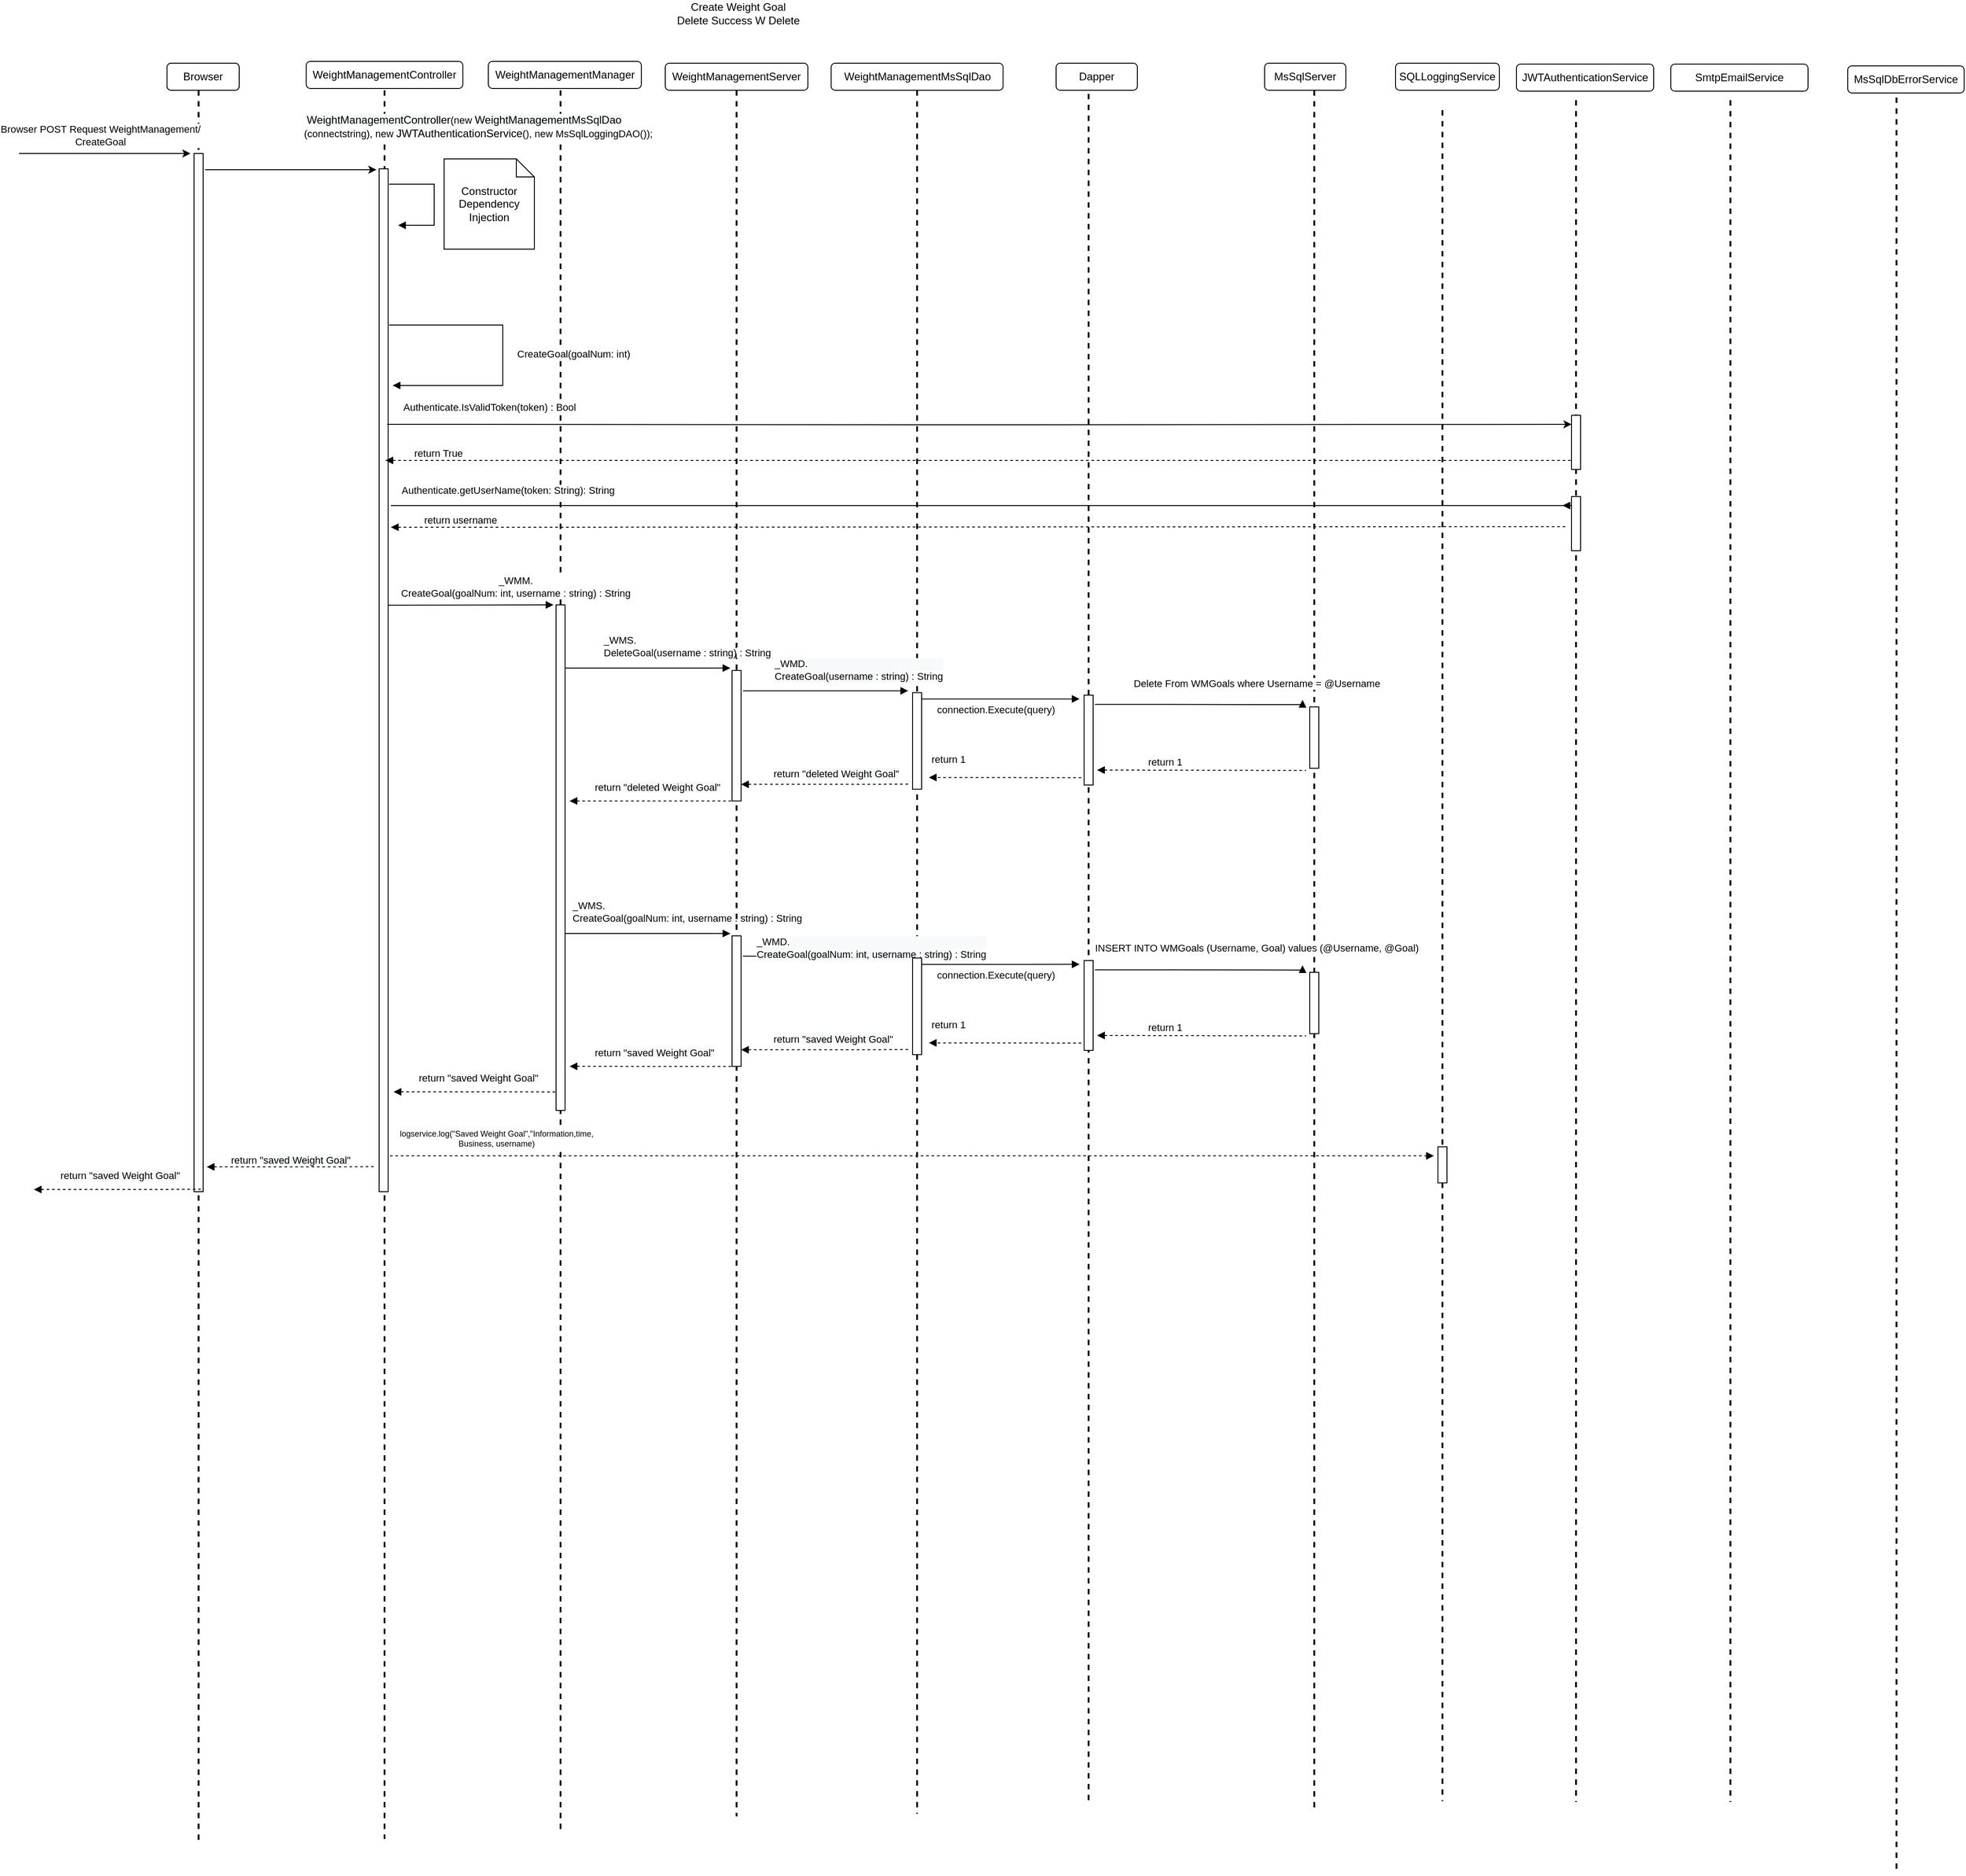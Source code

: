 <mxfile version="17.0.0" type="device" pages="4"><diagram id="Zu-n8dE4JaftM5KnnPa3" name="Success"><mxGraphModel dx="1120" dy="943" grid="1" gridSize="10" guides="1" tooltips="1" connect="1" arrows="1" fold="1" page="1" pageScale="1" pageWidth="850" pageHeight="1100" math="0" shadow="0"><root><mxCell id="0"/><mxCell id="1" parent="0"/><mxCell id="gEZreNW8Lg-8bu7KFCgB-1" value="WeightManagementController" style="rounded=1;whiteSpace=wrap;html=1;" parent="1" vertex="1"><mxGeometry x="368.25" y="88" width="173.5" height="30" as="geometry"/></mxCell><mxCell id="gEZreNW8Lg-8bu7KFCgB-2" value="WeightManagementServer" style="rounded=1;whiteSpace=wrap;html=1;" parent="1" vertex="1"><mxGeometry x="766" y="90" width="158" height="30" as="geometry"/></mxCell><mxCell id="gEZreNW8Lg-8bu7KFCgB-3" value="MsSqlServer" style="rounded=1;whiteSpace=wrap;html=1;" parent="1" vertex="1"><mxGeometry x="1430" y="90" width="90" height="30" as="geometry"/></mxCell><mxCell id="gEZreNW8Lg-8bu7KFCgB-4" value="WeightManagementManager" style="rounded=1;whiteSpace=wrap;html=1;" parent="1" vertex="1"><mxGeometry x="570" y="88" width="169.5" height="30" as="geometry"/></mxCell><mxCell id="gEZreNW8Lg-8bu7KFCgB-5" value="" style="line;strokeWidth=2;direction=south;html=1;dashed=1;" parent="1" vertex="1"><mxGeometry x="450" y="120" width="10" height="1937" as="geometry"/></mxCell><mxCell id="gEZreNW8Lg-8bu7KFCgB-6" value="" style="line;strokeWidth=2;direction=south;html=1;dashed=1;" parent="1" vertex="1"><mxGeometry x="645" y="120" width="10" height="1929" as="geometry"/></mxCell><mxCell id="gEZreNW8Lg-8bu7KFCgB-7" value="" style="line;strokeWidth=2;direction=south;html=1;dashed=1;" parent="1" vertex="1"><mxGeometry x="840" y="120" width="10" height="1912" as="geometry"/></mxCell><mxCell id="gEZreNW8Lg-8bu7KFCgB-8" value="" style="line;strokeWidth=2;direction=south;html=1;dashed=1;" parent="1" vertex="1"><mxGeometry x="1480" y="120" width="10" height="1908" as="geometry"/></mxCell><mxCell id="gEZreNW8Lg-8bu7KFCgB-9" value="Create Weight Goal Delete Success W Delete" style="text;html=1;strokeColor=none;fillColor=none;align=center;verticalAlign=middle;whiteSpace=wrap;rounded=0;" parent="1" vertex="1"><mxGeometry x="776" y="20" width="142" height="30" as="geometry"/></mxCell><mxCell id="gEZreNW8Lg-8bu7KFCgB-11" value="" style="line;strokeWidth=2;direction=south;html=1;dashed=1;" parent="1" vertex="1"><mxGeometry x="1040" y="120" width="10" height="1909" as="geometry"/></mxCell><mxCell id="gEZreNW8Lg-8bu7KFCgB-12" value="" style="line;strokeWidth=2;direction=south;html=1;dashed=1;" parent="1" vertex="1"><mxGeometry x="1622" y="142" width="10" height="1873" as="geometry"/></mxCell><mxCell id="gEZreNW8Lg-8bu7KFCgB-13" value="SQLLoggingService" style="rounded=1;whiteSpace=wrap;html=1;" parent="1" vertex="1"><mxGeometry x="1575" y="90" width="115" height="30" as="geometry"/></mxCell><mxCell id="gEZreNW8Lg-8bu7KFCgB-14" value="Program.cs" style="rounded=1;whiteSpace=wrap;html=1;" parent="1" vertex="1"><mxGeometry x="214" y="90" width="80" height="30" as="geometry"/></mxCell><mxCell id="gEZreNW8Lg-8bu7KFCgB-15" value="" style="line;strokeWidth=2;direction=south;html=1;dashed=1;" parent="1" vertex="1"><mxGeometry x="244" y="120" width="10" height="1942" as="geometry"/></mxCell><mxCell id="gEZreNW8Lg-8bu7KFCgB-16" value="" style="html=1;points=[];perimeter=orthogonalPerimeter;" parent="1" vertex="1"><mxGeometry x="244" y="190" width="10" height="1150" as="geometry"/></mxCell><mxCell id="gEZreNW8Lg-8bu7KFCgB-17" value="" style="html=1;points=[];perimeter=orthogonalPerimeter;" parent="1" vertex="1"><mxGeometry x="449" y="207" width="10" height="1133" as="geometry"/></mxCell><mxCell id="gEZreNW8Lg-8bu7KFCgB-18" value="" style="line;strokeWidth=2;direction=south;html=1;dashed=1;" parent="1" vertex="1"><mxGeometry x="1230" y="124" width="10" height="1894" as="geometry"/></mxCell><mxCell id="gEZreNW8Lg-8bu7KFCgB-19" value="Dapper" style="rounded=1;whiteSpace=wrap;html=1;" parent="1" vertex="1"><mxGeometry x="1199" y="90" width="90" height="30" as="geometry"/></mxCell><mxCell id="gEZreNW8Lg-8bu7KFCgB-20" value="" style="line;strokeWidth=2;direction=south;html=1;dashed=1;" parent="1" vertex="1"><mxGeometry x="1770" y="131" width="10" height="1885" as="geometry"/></mxCell><mxCell id="gEZreNW8Lg-8bu7KFCgB-21" value="JWTAuthenticationService" style="rounded=1;whiteSpace=wrap;html=1;" parent="1" vertex="1"><mxGeometry x="1709" y="91" width="152" height="30" as="geometry"/></mxCell><mxCell id="gEZreNW8Lg-8bu7KFCgB-22" value="Browser" style="rounded=1;whiteSpace=wrap;html=1;" parent="1" vertex="1"><mxGeometry x="214" y="90" width="80" height="30" as="geometry"/></mxCell><mxCell id="gEZreNW8Lg-8bu7KFCgB-23" value="" style="endArrow=classic;html=1;rounded=0;" parent="1" edge="1"><mxGeometry width="50" height="50" relative="1" as="geometry"><mxPoint x="50" y="190" as="sourcePoint"/><mxPoint x="240" y="190" as="targetPoint"/></mxGeometry></mxCell><mxCell id="gEZreNW8Lg-8bu7KFCgB-24" value="&lt;div style=&quot;text-align: left&quot;&gt;Browser POST Request WeightManagement/&lt;/div&gt;&lt;span style=&quot;text-align: left&quot;&gt;CreateGoal&lt;/span&gt;" style="edgeLabel;html=1;align=center;verticalAlign=middle;resizable=0;points=[];" parent="gEZreNW8Lg-8bu7KFCgB-23" vertex="1" connectable="0"><mxGeometry x="0.567" y="-1" relative="1" as="geometry"><mxPoint x="-59" y="-21" as="offset"/></mxGeometry></mxCell><mxCell id="gEZreNW8Lg-8bu7KFCgB-25" value="" style="endArrow=classic;html=1;rounded=0;" parent="1" edge="1"><mxGeometry width="50" height="50" relative="1" as="geometry"><mxPoint x="256" y="208" as="sourcePoint"/><mxPoint x="446" y="208" as="targetPoint"/></mxGeometry></mxCell><mxCell id="gEZreNW8Lg-8bu7KFCgB-26" value="&lt;div style=&quot;text-align: left&quot;&gt;&lt;div&gt;&amp;nbsp;&lt;span style=&quot;font-size: 12px ; text-align: center ; background-color: rgb(248 , 249 , 250)&quot;&gt;WeightManagementController&lt;/span&gt;(new&amp;nbsp;&lt;span style=&quot;background-color: rgb(248 , 249 , 250) ; font-size: 12px ; text-align: center&quot;&gt;WeightManagementMsSqlDao&lt;/span&gt;&lt;br&gt;&lt;/div&gt;&lt;div&gt;(connectstring), new&amp;nbsp;&lt;span style=&quot;font-size: 12px ; text-align: center ; background-color: rgb(248 , 249 , 250)&quot;&gt;JWTAuthenticationService&lt;/span&gt;(),&lt;span style=&quot;text-align: left&quot;&gt; new MsSqlLoggingDAO()&lt;/span&gt;);&amp;nbsp;&lt;/div&gt;&lt;/div&gt;" style="edgeLabel;html=1;align=center;verticalAlign=middle;resizable=0;points=[];" parent="gEZreNW8Lg-8bu7KFCgB-25" vertex="1" connectable="0"><mxGeometry x="0.567" y="-1" relative="1" as="geometry"><mxPoint x="155" y="-49" as="offset"/></mxGeometry></mxCell><mxCell id="gEZreNW8Lg-8bu7KFCgB-27" value="" style="endArrow=block;endFill=1;html=1;edgeStyle=orthogonalEdgeStyle;align=left;verticalAlign=top;rounded=0;" parent="1" edge="1"><mxGeometry x="-1" relative="1" as="geometry"><mxPoint x="460" y="224.03" as="sourcePoint"/><mxPoint x="470" y="269.53" as="targetPoint"/><Array as="points"><mxPoint x="510" y="224.03"/><mxPoint x="510" y="269.03"/></Array></mxGeometry></mxCell><mxCell id="gEZreNW8Lg-8bu7KFCgB-28" value="Constructor Dependency Injection" style="shape=note;size=20;whiteSpace=wrap;html=1;" parent="1" vertex="1"><mxGeometry x="521" y="196" width="100" height="100" as="geometry"/></mxCell><mxCell id="gEZreNW8Lg-8bu7KFCgB-29" value="CreateGoal(goalNum: int)" style="endArrow=block;endFill=1;html=1;edgeStyle=orthogonalEdgeStyle;align=left;verticalAlign=top;rounded=0;" parent="1" edge="1"><mxGeometry x="-0.082" y="14" relative="1" as="geometry"><mxPoint x="460" y="380" as="sourcePoint"/><mxPoint x="464" y="447" as="targetPoint"/><Array as="points"><mxPoint x="586" y="380"/><mxPoint x="586" y="447"/></Array><mxPoint as="offset"/></mxGeometry></mxCell><mxCell id="gEZreNW8Lg-8bu7KFCgB-30" value="" style="html=1;points=[];perimeter=orthogonalPerimeter;" parent="1" vertex="1"><mxGeometry x="645" y="690" width="10" height="560" as="geometry"/></mxCell><mxCell id="gEZreNW8Lg-8bu7KFCgB-31" value="" style="endArrow=none;endFill=0;html=1;edgeStyle=orthogonalEdgeStyle;align=left;verticalAlign=top;rounded=0;startArrow=block;startFill=1;dashed=1;" parent="1" edge="1"><mxGeometry x="-1" relative="1" as="geometry"><mxPoint x="258" y="1312.52" as="sourcePoint"/><mxPoint x="443" y="1312.26" as="targetPoint"/><Array as="points"><mxPoint x="398" y="1312.26"/><mxPoint x="398" y="1312.26"/></Array></mxGeometry></mxCell><mxCell id="gEZreNW8Lg-8bu7KFCgB-32" value="return&amp;nbsp;&lt;span style=&quot;background-color: rgb(248 , 249 , 250)&quot;&gt;&quot;saved Weight Goal&quot;&lt;/span&gt;" style="edgeLabel;resizable=0;html=1;align=left;verticalAlign=bottom;" parent="gEZreNW8Lg-8bu7KFCgB-31" connectable="0" vertex="1"><mxGeometry x="-1" relative="1" as="geometry"><mxPoint x="25" y="1" as="offset"/></mxGeometry></mxCell><mxCell id="gEZreNW8Lg-8bu7KFCgB-47" value="" style="html=1;points=[];perimeter=orthogonalPerimeter;" parent="1" vertex="1"><mxGeometry x="1622" y="1290.26" width="10" height="40" as="geometry"/></mxCell><mxCell id="gEZreNW8Lg-8bu7KFCgB-51" value="" style="endArrow=block;endFill=1;html=1;edgeStyle=orthogonalEdgeStyle;align=left;verticalAlign=top;rounded=0;exitX=1.133;exitY=0.18;exitDx=0;exitDy=0;exitPerimeter=0;entryX=-0.055;entryY=0.009;entryDx=0;entryDy=0;entryPerimeter=0;" parent="1" edge="1"><mxGeometry x="-1" relative="1" as="geometry"><mxPoint x="459.0" y="690.38" as="sourcePoint"/><mxPoint x="642.12" y="690.01" as="targetPoint"/><Array as="points"><mxPoint x="642.67" y="690.38"/></Array></mxGeometry></mxCell><mxCell id="gEZreNW8Lg-8bu7KFCgB-52" value="_WMM.&lt;br&gt;&lt;span style=&quot;text-align: left&quot;&gt;CreateGoal(goalNum: int, username : string)&lt;/span&gt;&amp;nbsp;: String&lt;span style=&quot;text-align: left&quot;&gt;&lt;br&gt;&lt;/span&gt;" style="edgeLabel;html=1;align=center;verticalAlign=middle;resizable=0;points=[];" parent="gEZreNW8Lg-8bu7KFCgB-51" vertex="1" connectable="0"><mxGeometry x="-0.158" y="2" relative="1" as="geometry"><mxPoint x="64" y="-18" as="offset"/></mxGeometry></mxCell><mxCell id="gEZreNW8Lg-8bu7KFCgB-56" value="" style="endArrow=block;endFill=1;html=1;edgeStyle=orthogonalEdgeStyle;align=left;verticalAlign=top;rounded=0;startArrow=none;startFill=0;dashed=1;" parent="1" edge="1"><mxGeometry x="-1" relative="1" as="geometry"><mxPoint x="461" y="1300.26" as="sourcePoint"/><mxPoint x="1617.5" y="1300.26" as="targetPoint"/><Array as="points"><mxPoint x="1119.5" y="1300.22"/></Array></mxGeometry></mxCell><mxCell id="gEZreNW8Lg-8bu7KFCgB-57" value="&lt;div style=&quot;font-size: 9px ; text-align: center&quot;&gt;logservice.log(&quot;Saved Weight Goal&quot;,&quot;Information,time,&lt;/div&gt;&lt;div style=&quot;font-size: 9px ; text-align: center&quot;&gt;Business, username)&lt;/div&gt;" style="edgeLabel;resizable=0;html=1;align=left;verticalAlign=bottom;" parent="gEZreNW8Lg-8bu7KFCgB-56" connectable="0" vertex="1"><mxGeometry x="-1" relative="1" as="geometry"><mxPoint x="9" y="-6" as="offset"/></mxGeometry></mxCell><mxCell id="gEZreNW8Lg-8bu7KFCgB-58" value="" style="endArrow=none;endFill=0;html=1;edgeStyle=orthogonalEdgeStyle;align=left;verticalAlign=top;rounded=0;startArrow=block;startFill=1;dashed=1;" parent="1" edge="1"><mxGeometry x="-1" relative="1" as="geometry"><mxPoint x="66.5" y="1337.52" as="sourcePoint"/><mxPoint x="251.5" y="1337.26" as="targetPoint"/><Array as="points"><mxPoint x="206.5" y="1337.26"/><mxPoint x="206.5" y="1337.26"/></Array></mxGeometry></mxCell><mxCell id="gEZreNW8Lg-8bu7KFCgB-59" value="return&amp;nbsp;&lt;span style=&quot;background-color: rgb(248 , 249 , 250)&quot;&gt;&quot;saved Weight Goal&quot;&lt;/span&gt;" style="edgeLabel;resizable=0;html=1;align=left;verticalAlign=bottom;" parent="gEZreNW8Lg-8bu7KFCgB-58" connectable="0" vertex="1"><mxGeometry x="-1" relative="1" as="geometry"><mxPoint x="27" y="-7" as="offset"/></mxGeometry></mxCell><mxCell id="gEZreNW8Lg-8bu7KFCgB-87" value="" style="line;strokeWidth=2;direction=south;html=1;dashed=1;" parent="1" vertex="1"><mxGeometry x="1941" y="131" width="10" height="1885" as="geometry"/></mxCell><mxCell id="gEZreNW8Lg-8bu7KFCgB-88" value="SmtpEmailService" style="rounded=1;whiteSpace=wrap;html=1;" parent="1" vertex="1"><mxGeometry x="1880" y="91" width="152" height="30" as="geometry"/></mxCell><mxCell id="gEZreNW8Lg-8bu7KFCgB-105" value="" style="endArrow=block;endFill=1;html=1;edgeStyle=orthogonalEdgeStyle;align=left;verticalAlign=top;rounded=0;exitX=1.133;exitY=0.18;exitDx=0;exitDy=0;exitPerimeter=0;entryX=-0.055;entryY=0.009;entryDx=0;entryDy=0;entryPerimeter=0;" parent="1" edge="1"><mxGeometry x="-1" relative="1" as="geometry"><mxPoint x="655" y="1053.96" as="sourcePoint"/><mxPoint x="838.12" y="1053.96" as="targetPoint"/><Array as="points"><mxPoint x="838.67" y="1054.33"/></Array></mxGeometry></mxCell><mxCell id="gEZreNW8Lg-8bu7KFCgB-106" value="&lt;div style=&quot;text-align: left&quot;&gt;&lt;span style=&quot;text-align: center ; background-color: rgb(255 , 255 , 255)&quot;&gt;_WMS.&lt;/span&gt;&lt;br style=&quot;text-align: center&quot;&gt;CreateGoal(goalNum: int, username : string)&lt;span style=&quot;text-align: center ; background-color: rgb(255 , 255 , 255)&quot;&gt;&amp;nbsp;: String&lt;/span&gt;&lt;br&gt;&lt;/div&gt;" style="edgeLabel;html=1;align=center;verticalAlign=middle;resizable=0;points=[];labelBackgroundColor=none;" parent="gEZreNW8Lg-8bu7KFCgB-105" vertex="1" connectable="0"><mxGeometry x="-0.323" relative="1" as="geometry"><mxPoint x="73" y="-24" as="offset"/></mxGeometry></mxCell><mxCell id="gEZreNW8Lg-8bu7KFCgB-107" value="" style="html=1;points=[];perimeter=orthogonalPerimeter;" parent="1" vertex="1"><mxGeometry x="840" y="1056.62" width="10" height="144.56" as="geometry"/></mxCell><mxCell id="gEZreNW8Lg-8bu7KFCgB-108" value="" style="endArrow=none;endFill=0;html=1;edgeStyle=orthogonalEdgeStyle;align=left;verticalAlign=top;rounded=0;startArrow=block;startFill=1;dashed=1;" parent="1" edge="1"><mxGeometry x="-1" relative="1" as="geometry"><mxPoint x="660" y="1201.18" as="sourcePoint"/><mxPoint x="840" y="1201.23" as="targetPoint"/><Array as="points"><mxPoint x="795" y="1201.18"/><mxPoint x="795" y="1201.18"/></Array></mxGeometry></mxCell><mxCell id="gEZreNW8Lg-8bu7KFCgB-109" value="return&amp;nbsp;&lt;span style=&quot;background-color: rgb(248 , 249 , 250)&quot;&gt;&quot;saved Weight Goal&quot;&lt;/span&gt;" style="edgeLabel;resizable=0;html=1;align=left;verticalAlign=bottom;" parent="gEZreNW8Lg-8bu7KFCgB-108" connectable="0" vertex="1"><mxGeometry x="-1" relative="1" as="geometry"><mxPoint x="26" y="-7" as="offset"/></mxGeometry></mxCell><mxCell id="gEZreNW8Lg-8bu7KFCgB-110" value="" style="endArrow=block;endFill=1;html=1;edgeStyle=orthogonalEdgeStyle;align=left;verticalAlign=top;rounded=0;exitX=1.133;exitY=0.18;exitDx=0;exitDy=0;exitPerimeter=0;entryX=-0.055;entryY=0.009;entryDx=0;entryDy=0;entryPerimeter=0;" parent="1" edge="1"><mxGeometry x="-1" relative="1" as="geometry"><mxPoint x="852.0" y="1079.16" as="sourcePoint"/><mxPoint x="1035.12" y="1079.2" as="targetPoint"/><Array as="points"><mxPoint x="1035.67" y="1079.57"/></Array></mxGeometry></mxCell><mxCell id="gEZreNW8Lg-8bu7KFCgB-111" value="&lt;div style=&quot;text-align: left&quot;&gt;&lt;div style=&quot;background-color: rgb(248 , 249 , 250)&quot;&gt;&lt;div&gt;&lt;span style=&quot;text-align: center ; background-color: rgb(255 , 255 , 255)&quot;&gt;_WMD.&lt;/span&gt;&lt;br style=&quot;text-align: center&quot;&gt;CreateGoal(goalNum: int, username : string)&lt;span style=&quot;text-align: center ; background-color: rgb(255 , 255 , 255)&quot;&gt;&amp;nbsp;: String&lt;/span&gt;&lt;br&gt;&lt;/div&gt;&lt;/div&gt;&lt;/div&gt;" style="edgeLabel;html=1;align=center;verticalAlign=middle;resizable=0;points=[];" parent="gEZreNW8Lg-8bu7KFCgB-110" vertex="1" connectable="0"><mxGeometry x="-0.323" relative="1" as="geometry"><mxPoint x="80" y="-9" as="offset"/></mxGeometry></mxCell><mxCell id="gEZreNW8Lg-8bu7KFCgB-112" value="" style="html=1;points=[];perimeter=orthogonalPerimeter;" parent="1" vertex="1"><mxGeometry x="1040" y="1081.18" width="10" height="107" as="geometry"/></mxCell><mxCell id="gEZreNW8Lg-8bu7KFCgB-113" value="" style="html=1;points=[];perimeter=orthogonalPerimeter;" parent="1" vertex="1"><mxGeometry x="1480" y="1097.01" width="10" height="67.94" as="geometry"/></mxCell><mxCell id="gEZreNW8Lg-8bu7KFCgB-114" value="&lt;br&gt;" style="endArrow=block;endFill=1;html=1;edgeStyle=orthogonalEdgeStyle;align=left;verticalAlign=top;rounded=0;exitX=1.133;exitY=0.18;exitDx=0;exitDy=0;exitPerimeter=0;" parent="1" edge="1"><mxGeometry x="1" y="37" relative="1" as="geometry"><mxPoint x="1050" y="1088.19" as="sourcePoint"/><mxPoint x="1225" y="1088.18" as="targetPoint"/><Array as="points"><mxPoint x="1133" y="1088.48"/><mxPoint x="1215" y="1088.48"/></Array><mxPoint y="3" as="offset"/></mxGeometry></mxCell><mxCell id="gEZreNW8Lg-8bu7KFCgB-115" value="connection.Execute(query)" style="edgeLabel;html=1;align=center;verticalAlign=middle;resizable=0;points=[];" parent="gEZreNW8Lg-8bu7KFCgB-114" vertex="1" connectable="0"><mxGeometry x="-0.161" y="-5" relative="1" as="geometry"><mxPoint x="8" y="7" as="offset"/></mxGeometry></mxCell><mxCell id="gEZreNW8Lg-8bu7KFCgB-116" value="" style="endArrow=none;endFill=0;html=1;edgeStyle=orthogonalEdgeStyle;align=left;verticalAlign=top;rounded=0;startArrow=block;startFill=1;dashed=1;" parent="1" edge="1"><mxGeometry x="-1" relative="1" as="geometry"><mxPoint x="850" y="1182.77" as="sourcePoint"/><mxPoint x="1035" y="1182.51" as="targetPoint"/><Array as="points"><mxPoint x="990" y="1182.46"/><mxPoint x="990" y="1182.46"/></Array></mxGeometry></mxCell><mxCell id="gEZreNW8Lg-8bu7KFCgB-117" value="return &lt;span style=&quot;background-color: rgb(248 , 249 , 250)&quot;&gt;&quot;saved Weight Goal&quot;&lt;/span&gt;" style="edgeLabel;resizable=0;html=1;align=left;verticalAlign=bottom;" parent="gEZreNW8Lg-8bu7KFCgB-116" connectable="0" vertex="1"><mxGeometry x="-1" relative="1" as="geometry"><mxPoint x="34" y="-3" as="offset"/></mxGeometry></mxCell><mxCell id="gEZreNW8Lg-8bu7KFCgB-118" value="" style="endArrow=none;endFill=0;html=1;edgeStyle=orthogonalEdgeStyle;align=left;verticalAlign=top;rounded=0;startArrow=block;startFill=1;dashed=1;" parent="1" edge="1"><mxGeometry x="-1" relative="1" as="geometry"><mxPoint x="1244.38" y="1166.95" as="sourcePoint"/><mxPoint x="1476.0" y="1167.39" as="targetPoint"/><Array as="points"><mxPoint x="1265" y="1167.18"/></Array></mxGeometry></mxCell><mxCell id="gEZreNW8Lg-8bu7KFCgB-119" value="return 1" style="edgeLabel;resizable=0;html=1;align=left;verticalAlign=bottom;" parent="gEZreNW8Lg-8bu7KFCgB-118" connectable="0" vertex="1"><mxGeometry x="-1" relative="1" as="geometry"><mxPoint x="55" as="offset"/></mxGeometry></mxCell><mxCell id="gEZreNW8Lg-8bu7KFCgB-120" value="" style="html=1;points=[];perimeter=orthogonalPerimeter;" parent="1" vertex="1"><mxGeometry x="1230" y="1083.97" width="10" height="99.54" as="geometry"/></mxCell><mxCell id="gEZreNW8Lg-8bu7KFCgB-121" value="&lt;br&gt;" style="endArrow=block;endFill=1;html=1;edgeStyle=orthogonalEdgeStyle;align=left;verticalAlign=top;rounded=0;exitX=1.133;exitY=0.18;exitDx=0;exitDy=0;exitPerimeter=0;" parent="1" edge="1"><mxGeometry x="1" y="37" relative="1" as="geometry"><mxPoint x="1242.0" y="1094.22" as="sourcePoint"/><mxPoint x="1472.0" y="1089.18" as="targetPoint"/><Array as="points"><mxPoint x="1325" y="1094.51"/><mxPoint x="1407" y="1094.51"/></Array><mxPoint y="3" as="offset"/></mxGeometry></mxCell><mxCell id="gEZreNW8Lg-8bu7KFCgB-122" value="INSERT INTO WMGoals (Username, Goal) values (@Username, @Goal)" style="edgeLabel;html=1;align=center;verticalAlign=middle;resizable=0;points=[];" parent="gEZreNW8Lg-8bu7KFCgB-121" vertex="1" connectable="0"><mxGeometry x="-0.309" y="-1" relative="1" as="geometry"><mxPoint x="97" y="-25" as="offset"/></mxGeometry></mxCell><mxCell id="gEZreNW8Lg-8bu7KFCgB-123" value="" style="endArrow=none;endFill=0;html=1;edgeStyle=orthogonalEdgeStyle;align=left;verticalAlign=top;rounded=0;startArrow=block;startFill=1;dashed=1;" parent="1" edge="1"><mxGeometry x="-1" relative="1" as="geometry"><mxPoint x="1058.0" y="1175.18" as="sourcePoint"/><mxPoint x="1227.0" y="1175.35" as="targetPoint"/><Array as="points"><mxPoint x="1064" y="1175.18"/></Array></mxGeometry></mxCell><mxCell id="gEZreNW8Lg-8bu7KFCgB-124" value="return 1" style="edgeLabel;resizable=0;html=1;align=left;verticalAlign=bottom;" parent="gEZreNW8Lg-8bu7KFCgB-123" connectable="0" vertex="1"><mxGeometry x="-1" relative="1" as="geometry"><mxPoint x="1" y="-12" as="offset"/></mxGeometry></mxCell><mxCell id="gEZreNW8Lg-8bu7KFCgB-129" value="" style="line;strokeWidth=2;direction=south;html=1;dashed=1;" parent="1" vertex="1"><mxGeometry x="2125" y="128" width="10" height="1968" as="geometry"/></mxCell><mxCell id="gEZreNW8Lg-8bu7KFCgB-130" value="MsSqlDbErrorService" style="rounded=1;whiteSpace=wrap;html=1;" parent="1" vertex="1"><mxGeometry x="2076" y="93" width="129" height="30" as="geometry"/></mxCell><mxCell id="gEZreNW8Lg-8bu7KFCgB-132" value="" style="endArrow=classic;html=1;rounded=0;edgeStyle=orthogonalEdgeStyle;entryX=0;entryY=0.167;entryDx=0;entryDy=0;entryPerimeter=0;" parent="1" target="gEZreNW8Lg-8bu7KFCgB-139" edge="1"><mxGeometry relative="1" as="geometry"><mxPoint x="458" y="490" as="sourcePoint"/><mxPoint x="1760" y="490" as="targetPoint"/></mxGeometry></mxCell><mxCell id="gEZreNW8Lg-8bu7KFCgB-133" value="Authenticate.IsValidToken(token) : Bool" style="edgeLabel;resizable=0;html=1;align=center;verticalAlign=middle;" parent="gEZreNW8Lg-8bu7KFCgB-132" connectable="0" vertex="1"><mxGeometry relative="1" as="geometry"><mxPoint x="-544" y="-20" as="offset"/></mxGeometry></mxCell><mxCell id="gEZreNW8Lg-8bu7KFCgB-134" value="" style="endArrow=none;endFill=0;html=1;edgeStyle=orthogonalEdgeStyle;align=left;verticalAlign=top;rounded=0;startArrow=block;startFill=1;dashed=1;entryX=0.462;entryY=-29.044;entryDx=0;entryDy=0;entryPerimeter=0;" parent="1" edge="1"><mxGeometry x="-1" relative="1" as="geometry"><mxPoint x="456" y="530" as="sourcePoint"/><mxPoint x="1778.44" y="528.806" as="targetPoint"/><Array as="points"><mxPoint x="1770" y="530"/><mxPoint x="1770" y="529"/></Array></mxGeometry></mxCell><mxCell id="gEZreNW8Lg-8bu7KFCgB-135" value="return True" style="edgeLabel;resizable=0;html=1;align=left;verticalAlign=bottom;" parent="gEZreNW8Lg-8bu7KFCgB-134" connectable="0" vertex="1"><mxGeometry x="-1" relative="1" as="geometry"><mxPoint x="30" as="offset"/></mxGeometry></mxCell><mxCell id="gEZreNW8Lg-8bu7KFCgB-136" value="Authenticate.getUserName(token: String): String" style="endArrow=block;endFill=1;html=1;edgeStyle=orthogonalEdgeStyle;align=left;verticalAlign=top;rounded=0;" parent="1" edge="1"><mxGeometry x="-0.985" y="30" relative="1" as="geometry"><mxPoint x="462" y="580" as="sourcePoint"/><mxPoint x="1760" y="580" as="targetPoint"/><mxPoint as="offset"/><Array as="points"><mxPoint x="1780" y="580"/></Array></mxGeometry></mxCell><mxCell id="gEZreNW8Lg-8bu7KFCgB-137" value="" style="endArrow=none;endFill=0;html=1;edgeStyle=orthogonalEdgeStyle;align=left;verticalAlign=top;rounded=0;startArrow=block;startFill=1;dashed=1;entryX=-0.438;entryY=0.556;entryDx=0;entryDy=0;entryPerimeter=0;" parent="1" target="gEZreNW8Lg-8bu7KFCgB-140" edge="1"><mxGeometry x="-1" relative="1" as="geometry"><mxPoint x="462" y="604" as="sourcePoint"/><mxPoint x="1772" y="604" as="targetPoint"/><Array as="points"><mxPoint x="601" y="604"/></Array></mxGeometry></mxCell><mxCell id="gEZreNW8Lg-8bu7KFCgB-138" value="return username" style="edgeLabel;resizable=0;html=1;align=left;verticalAlign=bottom;" parent="gEZreNW8Lg-8bu7KFCgB-137" connectable="0" vertex="1"><mxGeometry x="-1" relative="1" as="geometry"><mxPoint x="35" as="offset"/></mxGeometry></mxCell><mxCell id="gEZreNW8Lg-8bu7KFCgB-139" value="" style="html=1;points=[];perimeter=orthogonalPerimeter;" parent="1" vertex="1"><mxGeometry x="1770" y="480" width="10" height="60" as="geometry"/></mxCell><mxCell id="gEZreNW8Lg-8bu7KFCgB-140" value="" style="html=1;points=[];perimeter=orthogonalPerimeter;" parent="1" vertex="1"><mxGeometry x="1770" y="570" width="10" height="60" as="geometry"/></mxCell><mxCell id="_J33T24dU0ndYMFvRwaN-21" value="" style="endArrow=block;endFill=1;html=1;edgeStyle=orthogonalEdgeStyle;align=left;verticalAlign=top;rounded=0;exitX=1.133;exitY=0.18;exitDx=0;exitDy=0;exitPerimeter=0;entryX=-0.055;entryY=0.009;entryDx=0;entryDy=0;entryPerimeter=0;" parent="1" edge="1"><mxGeometry x="-1" relative="1" as="geometry"><mxPoint x="655" y="760" as="sourcePoint"/><mxPoint x="838.12" y="760" as="targetPoint"/><Array as="points"><mxPoint x="838.67" y="760.37"/></Array></mxGeometry></mxCell><mxCell id="_J33T24dU0ndYMFvRwaN-22" value="&lt;div style=&quot;text-align: left&quot;&gt;&lt;span style=&quot;text-align: center ; background-color: rgb(255 , 255 , 255)&quot;&gt;_WMS.&lt;/span&gt;&lt;br style=&quot;text-align: center&quot;&gt;DeleteGoal(username : string)&lt;span style=&quot;text-align: center ; background-color: rgb(255 , 255 , 255)&quot;&gt;&amp;nbsp;: String&lt;/span&gt;&lt;br&gt;&lt;/div&gt;" style="edgeLabel;html=1;align=center;verticalAlign=middle;resizable=0;points=[];labelBackgroundColor=none;" parent="_J33T24dU0ndYMFvRwaN-21" vertex="1" connectable="0"><mxGeometry x="-0.323" relative="1" as="geometry"><mxPoint x="73" y="-24" as="offset"/></mxGeometry></mxCell><mxCell id="_J33T24dU0ndYMFvRwaN-23" value="" style="html=1;points=[];perimeter=orthogonalPerimeter;" parent="1" vertex="1"><mxGeometry x="840" y="762.66" width="10" height="144.56" as="geometry"/></mxCell><mxCell id="_J33T24dU0ndYMFvRwaN-24" value="" style="endArrow=none;endFill=0;html=1;edgeStyle=orthogonalEdgeStyle;align=left;verticalAlign=top;rounded=0;startArrow=block;startFill=1;dashed=1;" parent="1" edge="1"><mxGeometry x="-1" relative="1" as="geometry"><mxPoint x="660" y="907.22" as="sourcePoint"/><mxPoint x="840" y="907.27" as="targetPoint"/><Array as="points"><mxPoint x="795" y="907.22"/><mxPoint x="795" y="907.22"/></Array></mxGeometry></mxCell><mxCell id="_J33T24dU0ndYMFvRwaN-25" value="return&amp;nbsp;&lt;span style=&quot;background-color: rgb(248 , 249 , 250)&quot;&gt;&quot;deleted Weight Goal&quot;&lt;/span&gt;" style="edgeLabel;resizable=0;html=1;align=left;verticalAlign=bottom;" parent="_J33T24dU0ndYMFvRwaN-24" connectable="0" vertex="1"><mxGeometry x="-1" relative="1" as="geometry"><mxPoint x="26" y="-7" as="offset"/></mxGeometry></mxCell><mxCell id="_J33T24dU0ndYMFvRwaN-26" value="" style="endArrow=block;endFill=1;html=1;edgeStyle=orthogonalEdgeStyle;align=left;verticalAlign=top;rounded=0;exitX=1.133;exitY=0.18;exitDx=0;exitDy=0;exitPerimeter=0;entryX=-0.055;entryY=0.009;entryDx=0;entryDy=0;entryPerimeter=0;" parent="1" edge="1"><mxGeometry x="-1" relative="1" as="geometry"><mxPoint x="852.0" y="785.2" as="sourcePoint"/><mxPoint x="1035.12" y="785.24" as="targetPoint"/><Array as="points"><mxPoint x="1035.67" y="785.61"/></Array></mxGeometry></mxCell><mxCell id="_J33T24dU0ndYMFvRwaN-27" value="&lt;div style=&quot;text-align: left&quot;&gt;&lt;div style=&quot;background-color: rgb(248 , 249 , 250)&quot;&gt;&lt;div&gt;&lt;span style=&quot;text-align: center ; background-color: rgb(255 , 255 , 255)&quot;&gt;_WMD.&lt;/span&gt;&lt;br style=&quot;text-align: center&quot;&gt;CreateGoal(username : string)&lt;span style=&quot;text-align: center ; background-color: rgb(255 , 255 , 255)&quot;&gt;&amp;nbsp;: String&lt;/span&gt;&lt;br&gt;&lt;/div&gt;&lt;/div&gt;&lt;/div&gt;" style="edgeLabel;html=1;align=center;verticalAlign=middle;resizable=0;points=[];" parent="_J33T24dU0ndYMFvRwaN-26" vertex="1" connectable="0"><mxGeometry x="-0.323" relative="1" as="geometry"><mxPoint x="66" y="-23" as="offset"/></mxGeometry></mxCell><mxCell id="_J33T24dU0ndYMFvRwaN-28" value="" style="html=1;points=[];perimeter=orthogonalPerimeter;" parent="1" vertex="1"><mxGeometry x="1040" y="787.22" width="10" height="107" as="geometry"/></mxCell><mxCell id="_J33T24dU0ndYMFvRwaN-29" value="" style="html=1;points=[];perimeter=orthogonalPerimeter;" parent="1" vertex="1"><mxGeometry x="1480" y="803.05" width="10" height="67.94" as="geometry"/></mxCell><mxCell id="_J33T24dU0ndYMFvRwaN-30" value="&lt;br&gt;" style="endArrow=block;endFill=1;html=1;edgeStyle=orthogonalEdgeStyle;align=left;verticalAlign=top;rounded=0;exitX=1.133;exitY=0.18;exitDx=0;exitDy=0;exitPerimeter=0;" parent="1" edge="1"><mxGeometry x="1" y="37" relative="1" as="geometry"><mxPoint x="1050" y="794.23" as="sourcePoint"/><mxPoint x="1225" y="794.22" as="targetPoint"/><Array as="points"><mxPoint x="1133" y="794.52"/><mxPoint x="1215" y="794.52"/></Array><mxPoint y="3" as="offset"/></mxGeometry></mxCell><mxCell id="_J33T24dU0ndYMFvRwaN-31" value="connection.Execute(query)" style="edgeLabel;html=1;align=center;verticalAlign=middle;resizable=0;points=[];" parent="_J33T24dU0ndYMFvRwaN-30" vertex="1" connectable="0"><mxGeometry x="-0.161" y="-5" relative="1" as="geometry"><mxPoint x="8" y="7" as="offset"/></mxGeometry></mxCell><mxCell id="_J33T24dU0ndYMFvRwaN-32" value="" style="endArrow=none;endFill=0;html=1;edgeStyle=orthogonalEdgeStyle;align=left;verticalAlign=top;rounded=0;startArrow=block;startFill=1;dashed=1;" parent="1" edge="1"><mxGeometry x="-1" relative="1" as="geometry"><mxPoint x="850" y="888.81" as="sourcePoint"/><mxPoint x="1035" y="888.55" as="targetPoint"/><Array as="points"><mxPoint x="990" y="888.5"/><mxPoint x="990" y="888.5"/></Array></mxGeometry></mxCell><mxCell id="_J33T24dU0ndYMFvRwaN-33" value="return &lt;span style=&quot;background-color: rgb(248 , 249 , 250)&quot;&gt;&quot;deleted Weight Goal&quot;&lt;/span&gt;" style="edgeLabel;resizable=0;html=1;align=left;verticalAlign=bottom;" parent="_J33T24dU0ndYMFvRwaN-32" connectable="0" vertex="1"><mxGeometry x="-1" relative="1" as="geometry"><mxPoint x="34" y="-3" as="offset"/></mxGeometry></mxCell><mxCell id="_J33T24dU0ndYMFvRwaN-34" value="" style="endArrow=none;endFill=0;html=1;edgeStyle=orthogonalEdgeStyle;align=left;verticalAlign=top;rounded=0;startArrow=block;startFill=1;dashed=1;" parent="1" edge="1"><mxGeometry x="-1" relative="1" as="geometry"><mxPoint x="1244.38" y="872.99" as="sourcePoint"/><mxPoint x="1476.0" y="873.43" as="targetPoint"/><Array as="points"><mxPoint x="1265" y="873.22"/></Array></mxGeometry></mxCell><mxCell id="_J33T24dU0ndYMFvRwaN-35" value="return 1" style="edgeLabel;resizable=0;html=1;align=left;verticalAlign=bottom;" parent="_J33T24dU0ndYMFvRwaN-34" connectable="0" vertex="1"><mxGeometry x="-1" relative="1" as="geometry"><mxPoint x="55" as="offset"/></mxGeometry></mxCell><mxCell id="_J33T24dU0ndYMFvRwaN-36" value="" style="html=1;points=[];perimeter=orthogonalPerimeter;" parent="1" vertex="1"><mxGeometry x="1230" y="790.01" width="10" height="99.54" as="geometry"/></mxCell><mxCell id="_J33T24dU0ndYMFvRwaN-37" value="&lt;br&gt;" style="endArrow=block;endFill=1;html=1;edgeStyle=orthogonalEdgeStyle;align=left;verticalAlign=top;rounded=0;exitX=1.133;exitY=0.18;exitDx=0;exitDy=0;exitPerimeter=0;" parent="1" edge="1"><mxGeometry x="1" y="37" relative="1" as="geometry"><mxPoint x="1242.0" y="800.26" as="sourcePoint"/><mxPoint x="1472.0" y="795.22" as="targetPoint"/><Array as="points"><mxPoint x="1325" y="800.55"/><mxPoint x="1407" y="800.55"/></Array><mxPoint y="3" as="offset"/></mxGeometry></mxCell><mxCell id="_J33T24dU0ndYMFvRwaN-38" value="Delete From WMGoals where Username = @Username" style="edgeLabel;html=1;align=center;verticalAlign=middle;resizable=0;points=[];" parent="_J33T24dU0ndYMFvRwaN-37" vertex="1" connectable="0"><mxGeometry x="-0.309" y="-1" relative="1" as="geometry"><mxPoint x="97" y="-25" as="offset"/></mxGeometry></mxCell><mxCell id="_J33T24dU0ndYMFvRwaN-39" value="" style="endArrow=none;endFill=0;html=1;edgeStyle=orthogonalEdgeStyle;align=left;verticalAlign=top;rounded=0;startArrow=block;startFill=1;dashed=1;" parent="1" edge="1"><mxGeometry x="-1" relative="1" as="geometry"><mxPoint x="1058.0" y="881.22" as="sourcePoint"/><mxPoint x="1227.0" y="881.39" as="targetPoint"/><Array as="points"><mxPoint x="1064" y="881.22"/></Array></mxGeometry></mxCell><mxCell id="_J33T24dU0ndYMFvRwaN-40" value="return 1" style="edgeLabel;resizable=0;html=1;align=left;verticalAlign=bottom;" parent="_J33T24dU0ndYMFvRwaN-39" connectable="0" vertex="1"><mxGeometry x="-1" relative="1" as="geometry"><mxPoint x="1" y="-12" as="offset"/></mxGeometry></mxCell><mxCell id="_J33T24dU0ndYMFvRwaN-41" value="" style="endArrow=none;endFill=0;html=1;edgeStyle=orthogonalEdgeStyle;align=left;verticalAlign=top;rounded=0;startArrow=block;startFill=1;dashed=1;" parent="1" edge="1"><mxGeometry x="-1" relative="1" as="geometry"><mxPoint x="465" y="1229.41" as="sourcePoint"/><mxPoint x="645" y="1229.46" as="targetPoint"/><Array as="points"><mxPoint x="600" y="1229.41"/><mxPoint x="600" y="1229.41"/></Array></mxGeometry></mxCell><mxCell id="_J33T24dU0ndYMFvRwaN-42" value="return&amp;nbsp;&lt;span style=&quot;background-color: rgb(248 , 249 , 250)&quot;&gt;&quot;saved Weight Goal&quot;&lt;/span&gt;" style="edgeLabel;resizable=0;html=1;align=left;verticalAlign=bottom;" parent="_J33T24dU0ndYMFvRwaN-41" connectable="0" vertex="1"><mxGeometry x="-1" relative="1" as="geometry"><mxPoint x="26" y="-7" as="offset"/></mxGeometry></mxCell><mxCell id="SjA-UsDPnyYuA9Mtx6YP-1" value="WeightManagementMsSqlDao" style="rounded=1;whiteSpace=wrap;html=1;" parent="1" vertex="1"><mxGeometry x="949.75" y="90" width="190.5" height="30" as="geometry"/></mxCell></root></mxGraphModel></diagram><diagram name="Success No Delete" id="CMlosY8-F5u26xkK7E3O"><mxGraphModel dx="1120" dy="943" grid="1" gridSize="10" guides="1" tooltips="1" connect="1" arrows="1" fold="1" page="1" pageScale="1" pageWidth="850" pageHeight="1100" math="0" shadow="0"><root><mxCell id="dbzd16mMvVwM1jVQ8G-7-0"/><mxCell id="dbzd16mMvVwM1jVQ8G-7-1" parent="dbzd16mMvVwM1jVQ8G-7-0"/><mxCell id="dbzd16mMvVwM1jVQ8G-7-2" value="WeightManagementController" style="rounded=1;whiteSpace=wrap;html=1;" parent="dbzd16mMvVwM1jVQ8G-7-1" vertex="1"><mxGeometry x="368.25" y="88" width="173.5" height="30" as="geometry"/></mxCell><mxCell id="dbzd16mMvVwM1jVQ8G-7-3" value="WeightManagementServer" style="rounded=1;whiteSpace=wrap;html=1;" parent="dbzd16mMvVwM1jVQ8G-7-1" vertex="1"><mxGeometry x="766" y="90" width="158" height="30" as="geometry"/></mxCell><mxCell id="dbzd16mMvVwM1jVQ8G-7-4" value="MsSqlServer" style="rounded=1;whiteSpace=wrap;html=1;" parent="dbzd16mMvVwM1jVQ8G-7-1" vertex="1"><mxGeometry x="1430" y="90" width="90" height="30" as="geometry"/></mxCell><mxCell id="dbzd16mMvVwM1jVQ8G-7-5" value="WeightManagementManager" style="rounded=1;whiteSpace=wrap;html=1;" parent="dbzd16mMvVwM1jVQ8G-7-1" vertex="1"><mxGeometry x="570" y="88" width="169.5" height="30" as="geometry"/></mxCell><mxCell id="dbzd16mMvVwM1jVQ8G-7-6" value="" style="line;strokeWidth=2;direction=south;html=1;dashed=1;" parent="dbzd16mMvVwM1jVQ8G-7-1" vertex="1"><mxGeometry x="450" y="120" width="10" height="1937" as="geometry"/></mxCell><mxCell id="dbzd16mMvVwM1jVQ8G-7-7" value="" style="line;strokeWidth=2;direction=south;html=1;dashed=1;" parent="dbzd16mMvVwM1jVQ8G-7-1" vertex="1"><mxGeometry x="645" y="120" width="10" height="1929" as="geometry"/></mxCell><mxCell id="dbzd16mMvVwM1jVQ8G-7-8" value="" style="line;strokeWidth=2;direction=south;html=1;dashed=1;" parent="dbzd16mMvVwM1jVQ8G-7-1" vertex="1"><mxGeometry x="840" y="120" width="10" height="1912" as="geometry"/></mxCell><mxCell id="dbzd16mMvVwM1jVQ8G-7-9" value="" style="line;strokeWidth=2;direction=south;html=1;dashed=1;" parent="dbzd16mMvVwM1jVQ8G-7-1" vertex="1"><mxGeometry x="1480" y="120" width="10" height="1908" as="geometry"/></mxCell><mxCell id="dbzd16mMvVwM1jVQ8G-7-10" value="Create Weight Goal No Delete" style="text;html=1;strokeColor=none;fillColor=none;align=center;verticalAlign=middle;whiteSpace=wrap;rounded=0;" parent="dbzd16mMvVwM1jVQ8G-7-1" vertex="1"><mxGeometry x="776" y="20" width="142" height="30" as="geometry"/></mxCell><mxCell id="dbzd16mMvVwM1jVQ8G-7-11" value="" style="line;strokeWidth=2;direction=south;html=1;dashed=1;" parent="dbzd16mMvVwM1jVQ8G-7-1" vertex="1"><mxGeometry x="1040" y="120" width="10" height="1909" as="geometry"/></mxCell><mxCell id="dbzd16mMvVwM1jVQ8G-7-12" value="" style="line;strokeWidth=2;direction=south;html=1;dashed=1;" parent="dbzd16mMvVwM1jVQ8G-7-1" vertex="1"><mxGeometry x="1622" y="142" width="10" height="1873" as="geometry"/></mxCell><mxCell id="dbzd16mMvVwM1jVQ8G-7-13" value="SQLLoggingService" style="rounded=1;whiteSpace=wrap;html=1;" parent="dbzd16mMvVwM1jVQ8G-7-1" vertex="1"><mxGeometry x="1575" y="90" width="115" height="30" as="geometry"/></mxCell><mxCell id="dbzd16mMvVwM1jVQ8G-7-14" value="Program.cs" style="rounded=1;whiteSpace=wrap;html=1;" parent="dbzd16mMvVwM1jVQ8G-7-1" vertex="1"><mxGeometry x="214" y="90" width="80" height="30" as="geometry"/></mxCell><mxCell id="dbzd16mMvVwM1jVQ8G-7-15" value="" style="line;strokeWidth=2;direction=south;html=1;dashed=1;" parent="dbzd16mMvVwM1jVQ8G-7-1" vertex="1"><mxGeometry x="244" y="120" width="10" height="1942" as="geometry"/></mxCell><mxCell id="dbzd16mMvVwM1jVQ8G-7-16" value="" style="html=1;points=[];perimeter=orthogonalPerimeter;" parent="dbzd16mMvVwM1jVQ8G-7-1" vertex="1"><mxGeometry x="244" y="190" width="10" height="1150" as="geometry"/></mxCell><mxCell id="dbzd16mMvVwM1jVQ8G-7-17" value="" style="html=1;points=[];perimeter=orthogonalPerimeter;" parent="dbzd16mMvVwM1jVQ8G-7-1" vertex="1"><mxGeometry x="449" y="207" width="10" height="1133" as="geometry"/></mxCell><mxCell id="dbzd16mMvVwM1jVQ8G-7-18" value="" style="line;strokeWidth=2;direction=south;html=1;dashed=1;" parent="dbzd16mMvVwM1jVQ8G-7-1" vertex="1"><mxGeometry x="1230" y="124" width="10" height="1894" as="geometry"/></mxCell><mxCell id="dbzd16mMvVwM1jVQ8G-7-19" value="Dapper" style="rounded=1;whiteSpace=wrap;html=1;" parent="dbzd16mMvVwM1jVQ8G-7-1" vertex="1"><mxGeometry x="1199" y="90" width="90" height="30" as="geometry"/></mxCell><mxCell id="dbzd16mMvVwM1jVQ8G-7-20" value="" style="line;strokeWidth=2;direction=south;html=1;dashed=1;" parent="dbzd16mMvVwM1jVQ8G-7-1" vertex="1"><mxGeometry x="1770" y="131" width="10" height="1885" as="geometry"/></mxCell><mxCell id="dbzd16mMvVwM1jVQ8G-7-21" value="JWTAuthenticationService" style="rounded=1;whiteSpace=wrap;html=1;" parent="dbzd16mMvVwM1jVQ8G-7-1" vertex="1"><mxGeometry x="1709" y="91" width="152" height="30" as="geometry"/></mxCell><mxCell id="dbzd16mMvVwM1jVQ8G-7-22" value="Browser" style="rounded=1;whiteSpace=wrap;html=1;" parent="dbzd16mMvVwM1jVQ8G-7-1" vertex="1"><mxGeometry x="214" y="90" width="80" height="30" as="geometry"/></mxCell><mxCell id="dbzd16mMvVwM1jVQ8G-7-23" value="" style="endArrow=classic;html=1;rounded=0;" parent="dbzd16mMvVwM1jVQ8G-7-1" edge="1"><mxGeometry width="50" height="50" relative="1" as="geometry"><mxPoint x="50" y="190" as="sourcePoint"/><mxPoint x="240" y="190" as="targetPoint"/></mxGeometry></mxCell><mxCell id="dbzd16mMvVwM1jVQ8G-7-24" value="&lt;div style=&quot;text-align: left&quot;&gt;Browser POST Request WeightManagement/&lt;/div&gt;&lt;span style=&quot;text-align: left&quot;&gt;CreateGoal&lt;/span&gt;" style="edgeLabel;html=1;align=center;verticalAlign=middle;resizable=0;points=[];" parent="dbzd16mMvVwM1jVQ8G-7-23" vertex="1" connectable="0"><mxGeometry x="0.567" y="-1" relative="1" as="geometry"><mxPoint x="-59" y="-21" as="offset"/></mxGeometry></mxCell><mxCell id="dbzd16mMvVwM1jVQ8G-7-25" value="" style="endArrow=classic;html=1;rounded=0;" parent="dbzd16mMvVwM1jVQ8G-7-1" edge="1"><mxGeometry width="50" height="50" relative="1" as="geometry"><mxPoint x="256" y="208" as="sourcePoint"/><mxPoint x="446" y="208" as="targetPoint"/></mxGeometry></mxCell><mxCell id="dbzd16mMvVwM1jVQ8G-7-27" value="" style="endArrow=block;endFill=1;html=1;edgeStyle=orthogonalEdgeStyle;align=left;verticalAlign=top;rounded=0;" parent="dbzd16mMvVwM1jVQ8G-7-1" edge="1"><mxGeometry x="-1" relative="1" as="geometry"><mxPoint x="460" y="224.03" as="sourcePoint"/><mxPoint x="470" y="269.53" as="targetPoint"/><Array as="points"><mxPoint x="510" y="224.03"/><mxPoint x="510" y="269.03"/></Array></mxGeometry></mxCell><mxCell id="dbzd16mMvVwM1jVQ8G-7-28" value="Constructor Dependency Injection" style="shape=note;size=20;whiteSpace=wrap;html=1;" parent="dbzd16mMvVwM1jVQ8G-7-1" vertex="1"><mxGeometry x="521" y="196" width="100" height="100" as="geometry"/></mxCell><mxCell id="dbzd16mMvVwM1jVQ8G-7-29" value="CreateGoal(goalNum: int)" style="endArrow=block;endFill=1;html=1;edgeStyle=orthogonalEdgeStyle;align=left;verticalAlign=top;rounded=0;" parent="dbzd16mMvVwM1jVQ8G-7-1" edge="1"><mxGeometry x="-0.082" y="14" relative="1" as="geometry"><mxPoint x="460" y="380" as="sourcePoint"/><mxPoint x="464" y="447" as="targetPoint"/><Array as="points"><mxPoint x="586" y="380"/><mxPoint x="586" y="447"/></Array><mxPoint as="offset"/></mxGeometry></mxCell><mxCell id="dbzd16mMvVwM1jVQ8G-7-30" value="" style="html=1;points=[];perimeter=orthogonalPerimeter;" parent="dbzd16mMvVwM1jVQ8G-7-1" vertex="1"><mxGeometry x="645" y="690" width="10" height="560" as="geometry"/></mxCell><mxCell id="dbzd16mMvVwM1jVQ8G-7-31" value="" style="endArrow=none;endFill=0;html=1;edgeStyle=orthogonalEdgeStyle;align=left;verticalAlign=top;rounded=0;startArrow=block;startFill=1;dashed=1;" parent="dbzd16mMvVwM1jVQ8G-7-1" edge="1"><mxGeometry x="-1" relative="1" as="geometry"><mxPoint x="258" y="1312.52" as="sourcePoint"/><mxPoint x="443" y="1312.26" as="targetPoint"/><Array as="points"><mxPoint x="398" y="1312.26"/><mxPoint x="398" y="1312.26"/></Array></mxGeometry></mxCell><mxCell id="dbzd16mMvVwM1jVQ8G-7-32" value="return&amp;nbsp;&lt;span style=&quot;background-color: rgb(248 , 249 , 250)&quot;&gt;&quot;saved Weight Goal&quot;&lt;/span&gt;" style="edgeLabel;resizable=0;html=1;align=left;verticalAlign=bottom;" parent="dbzd16mMvVwM1jVQ8G-7-31" connectable="0" vertex="1"><mxGeometry x="-1" relative="1" as="geometry"><mxPoint x="25" y="1" as="offset"/></mxGeometry></mxCell><mxCell id="dbzd16mMvVwM1jVQ8G-7-33" value="" style="html=1;points=[];perimeter=orthogonalPerimeter;" parent="dbzd16mMvVwM1jVQ8G-7-1" vertex="1"><mxGeometry x="1622" y="1290.26" width="10" height="40" as="geometry"/></mxCell><mxCell id="dbzd16mMvVwM1jVQ8G-7-34" value="" style="endArrow=block;endFill=1;html=1;edgeStyle=orthogonalEdgeStyle;align=left;verticalAlign=top;rounded=0;exitX=1.133;exitY=0.18;exitDx=0;exitDy=0;exitPerimeter=0;entryX=-0.055;entryY=0.009;entryDx=0;entryDy=0;entryPerimeter=0;" parent="dbzd16mMvVwM1jVQ8G-7-1" edge="1"><mxGeometry x="-1" relative="1" as="geometry"><mxPoint x="459.0" y="690.38" as="sourcePoint"/><mxPoint x="642.12" y="690.01" as="targetPoint"/><Array as="points"><mxPoint x="642.67" y="690.38"/></Array></mxGeometry></mxCell><mxCell id="dbzd16mMvVwM1jVQ8G-7-35" value="_WMM.&lt;br&gt;&lt;span style=&quot;text-align: left&quot;&gt;CreateGoal(goalNum: int, username : string)&lt;/span&gt;&amp;nbsp;: String&lt;span style=&quot;text-align: left&quot;&gt;&lt;br&gt;&lt;/span&gt;" style="edgeLabel;html=1;align=center;verticalAlign=middle;resizable=0;points=[];" parent="dbzd16mMvVwM1jVQ8G-7-34" vertex="1" connectable="0"><mxGeometry x="-0.158" y="2" relative="1" as="geometry"><mxPoint x="64" y="-18" as="offset"/></mxGeometry></mxCell><mxCell id="dbzd16mMvVwM1jVQ8G-7-36" value="" style="endArrow=block;endFill=1;html=1;edgeStyle=orthogonalEdgeStyle;align=left;verticalAlign=top;rounded=0;startArrow=none;startFill=0;dashed=1;" parent="dbzd16mMvVwM1jVQ8G-7-1" edge="1"><mxGeometry x="-1" relative="1" as="geometry"><mxPoint x="461" y="1300.26" as="sourcePoint"/><mxPoint x="1617.5" y="1300.26" as="targetPoint"/><Array as="points"><mxPoint x="1119.5" y="1300.22"/></Array></mxGeometry></mxCell><mxCell id="dbzd16mMvVwM1jVQ8G-7-37" value="&lt;div style=&quot;font-size: 9px ; text-align: center&quot;&gt;logservice.log(&quot;Saved Weight Goal&quot;,&quot;Information,time,&lt;/div&gt;&lt;div style=&quot;font-size: 9px ; text-align: center&quot;&gt;Business, username)&lt;/div&gt;" style="edgeLabel;resizable=0;html=1;align=left;verticalAlign=bottom;" parent="dbzd16mMvVwM1jVQ8G-7-36" connectable="0" vertex="1"><mxGeometry x="-1" relative="1" as="geometry"><mxPoint x="9" y="-6" as="offset"/></mxGeometry></mxCell><mxCell id="dbzd16mMvVwM1jVQ8G-7-38" value="" style="endArrow=none;endFill=0;html=1;edgeStyle=orthogonalEdgeStyle;align=left;verticalAlign=top;rounded=0;startArrow=block;startFill=1;dashed=1;" parent="dbzd16mMvVwM1jVQ8G-7-1" edge="1"><mxGeometry x="-1" relative="1" as="geometry"><mxPoint x="66.5" y="1337.52" as="sourcePoint"/><mxPoint x="251.5" y="1337.26" as="targetPoint"/><Array as="points"><mxPoint x="206.5" y="1337.26"/><mxPoint x="206.5" y="1337.26"/></Array></mxGeometry></mxCell><mxCell id="dbzd16mMvVwM1jVQ8G-7-39" value="return&amp;nbsp;&lt;span style=&quot;background-color: rgb(248 , 249 , 250)&quot;&gt;&quot;saved Weight Goal&quot;&lt;/span&gt;" style="edgeLabel;resizable=0;html=1;align=left;verticalAlign=bottom;" parent="dbzd16mMvVwM1jVQ8G-7-38" connectable="0" vertex="1"><mxGeometry x="-1" relative="1" as="geometry"><mxPoint x="27" y="-7" as="offset"/></mxGeometry></mxCell><mxCell id="dbzd16mMvVwM1jVQ8G-7-40" value="" style="line;strokeWidth=2;direction=south;html=1;dashed=1;" parent="dbzd16mMvVwM1jVQ8G-7-1" vertex="1"><mxGeometry x="1941" y="131" width="10" height="1885" as="geometry"/></mxCell><mxCell id="dbzd16mMvVwM1jVQ8G-7-41" value="SmtpEmailService" style="rounded=1;whiteSpace=wrap;html=1;" parent="dbzd16mMvVwM1jVQ8G-7-1" vertex="1"><mxGeometry x="1880" y="91" width="152" height="30" as="geometry"/></mxCell><mxCell id="dbzd16mMvVwM1jVQ8G-7-42" value="" style="endArrow=block;endFill=1;html=1;edgeStyle=orthogonalEdgeStyle;align=left;verticalAlign=top;rounded=0;exitX=1.133;exitY=0.18;exitDx=0;exitDy=0;exitPerimeter=0;entryX=-0.055;entryY=0.009;entryDx=0;entryDy=0;entryPerimeter=0;" parent="dbzd16mMvVwM1jVQ8G-7-1" edge="1"><mxGeometry x="-1" relative="1" as="geometry"><mxPoint x="655" y="1053.96" as="sourcePoint"/><mxPoint x="838.12" y="1053.96" as="targetPoint"/><Array as="points"><mxPoint x="838.67" y="1054.33"/></Array></mxGeometry></mxCell><mxCell id="dbzd16mMvVwM1jVQ8G-7-43" value="&lt;div style=&quot;text-align: left&quot;&gt;&lt;span style=&quot;text-align: center ; background-color: rgb(255 , 255 , 255)&quot;&gt;_WMS.&lt;/span&gt;&lt;br style=&quot;text-align: center&quot;&gt;CreateGoal(goalNum: int, username : string)&lt;span style=&quot;text-align: center ; background-color: rgb(255 , 255 , 255)&quot;&gt;&amp;nbsp;: String&lt;/span&gt;&lt;br&gt;&lt;/div&gt;" style="edgeLabel;html=1;align=center;verticalAlign=middle;resizable=0;points=[];labelBackgroundColor=none;" parent="dbzd16mMvVwM1jVQ8G-7-42" vertex="1" connectable="0"><mxGeometry x="-0.323" relative="1" as="geometry"><mxPoint x="73" y="-24" as="offset"/></mxGeometry></mxCell><mxCell id="dbzd16mMvVwM1jVQ8G-7-44" value="" style="html=1;points=[];perimeter=orthogonalPerimeter;" parent="dbzd16mMvVwM1jVQ8G-7-1" vertex="1"><mxGeometry x="840" y="1056.62" width="10" height="144.56" as="geometry"/></mxCell><mxCell id="dbzd16mMvVwM1jVQ8G-7-45" value="" style="endArrow=none;endFill=0;html=1;edgeStyle=orthogonalEdgeStyle;align=left;verticalAlign=top;rounded=0;startArrow=block;startFill=1;dashed=1;" parent="dbzd16mMvVwM1jVQ8G-7-1" edge="1"><mxGeometry x="-1" relative="1" as="geometry"><mxPoint x="660" y="1201.18" as="sourcePoint"/><mxPoint x="840" y="1201.23" as="targetPoint"/><Array as="points"><mxPoint x="795" y="1201.18"/><mxPoint x="795" y="1201.18"/></Array></mxGeometry></mxCell><mxCell id="dbzd16mMvVwM1jVQ8G-7-46" value="return&amp;nbsp;&lt;span style=&quot;background-color: rgb(248 , 249 , 250)&quot;&gt;&quot;saved Weight Goal&quot;&lt;/span&gt;" style="edgeLabel;resizable=0;html=1;align=left;verticalAlign=bottom;" parent="dbzd16mMvVwM1jVQ8G-7-45" connectable="0" vertex="1"><mxGeometry x="-1" relative="1" as="geometry"><mxPoint x="26" y="-7" as="offset"/></mxGeometry></mxCell><mxCell id="dbzd16mMvVwM1jVQ8G-7-47" value="" style="endArrow=block;endFill=1;html=1;edgeStyle=orthogonalEdgeStyle;align=left;verticalAlign=top;rounded=0;exitX=1.133;exitY=0.18;exitDx=0;exitDy=0;exitPerimeter=0;entryX=-0.055;entryY=0.009;entryDx=0;entryDy=0;entryPerimeter=0;" parent="dbzd16mMvVwM1jVQ8G-7-1" edge="1"><mxGeometry x="-1" relative="1" as="geometry"><mxPoint x="852.0" y="1079.16" as="sourcePoint"/><mxPoint x="1035.12" y="1079.2" as="targetPoint"/><Array as="points"><mxPoint x="1035.67" y="1079.57"/></Array></mxGeometry></mxCell><mxCell id="dbzd16mMvVwM1jVQ8G-7-48" value="&lt;div style=&quot;text-align: left&quot;&gt;&lt;div style=&quot;background-color: rgb(248 , 249 , 250)&quot;&gt;&lt;div&gt;&lt;span style=&quot;text-align: center ; background-color: rgb(255 , 255 , 255)&quot;&gt;_WMD.&lt;/span&gt;&lt;br style=&quot;text-align: center&quot;&gt;CreateGoal(goalNum: int, username : string)&lt;span style=&quot;text-align: center ; background-color: rgb(255 , 255 , 255)&quot;&gt;&amp;nbsp;: String&lt;/span&gt;&lt;br&gt;&lt;/div&gt;&lt;/div&gt;&lt;/div&gt;" style="edgeLabel;html=1;align=center;verticalAlign=middle;resizable=0;points=[];" parent="dbzd16mMvVwM1jVQ8G-7-47" vertex="1" connectable="0"><mxGeometry x="-0.323" relative="1" as="geometry"><mxPoint x="80" y="-9" as="offset"/></mxGeometry></mxCell><mxCell id="dbzd16mMvVwM1jVQ8G-7-49" value="" style="html=1;points=[];perimeter=orthogonalPerimeter;" parent="dbzd16mMvVwM1jVQ8G-7-1" vertex="1"><mxGeometry x="1040" y="1081.18" width="10" height="107" as="geometry"/></mxCell><mxCell id="dbzd16mMvVwM1jVQ8G-7-50" value="" style="html=1;points=[];perimeter=orthogonalPerimeter;" parent="dbzd16mMvVwM1jVQ8G-7-1" vertex="1"><mxGeometry x="1480" y="1097.01" width="10" height="67.94" as="geometry"/></mxCell><mxCell id="dbzd16mMvVwM1jVQ8G-7-51" value="&lt;br&gt;" style="endArrow=block;endFill=1;html=1;edgeStyle=orthogonalEdgeStyle;align=left;verticalAlign=top;rounded=0;exitX=1.133;exitY=0.18;exitDx=0;exitDy=0;exitPerimeter=0;" parent="dbzd16mMvVwM1jVQ8G-7-1" edge="1"><mxGeometry x="1" y="37" relative="1" as="geometry"><mxPoint x="1050" y="1088.19" as="sourcePoint"/><mxPoint x="1225" y="1088.18" as="targetPoint"/><Array as="points"><mxPoint x="1133" y="1088.48"/><mxPoint x="1215" y="1088.48"/></Array><mxPoint y="3" as="offset"/></mxGeometry></mxCell><mxCell id="dbzd16mMvVwM1jVQ8G-7-52" value="connection.Execute(query)" style="edgeLabel;html=1;align=center;verticalAlign=middle;resizable=0;points=[];" parent="dbzd16mMvVwM1jVQ8G-7-51" vertex="1" connectable="0"><mxGeometry x="-0.161" y="-5" relative="1" as="geometry"><mxPoint x="8" y="7" as="offset"/></mxGeometry></mxCell><mxCell id="dbzd16mMvVwM1jVQ8G-7-53" value="" style="endArrow=none;endFill=0;html=1;edgeStyle=orthogonalEdgeStyle;align=left;verticalAlign=top;rounded=0;startArrow=block;startFill=1;dashed=1;" parent="dbzd16mMvVwM1jVQ8G-7-1" edge="1"><mxGeometry x="-1" relative="1" as="geometry"><mxPoint x="850" y="1182.77" as="sourcePoint"/><mxPoint x="1035" y="1182.51" as="targetPoint"/><Array as="points"><mxPoint x="990" y="1182.46"/><mxPoint x="990" y="1182.46"/></Array></mxGeometry></mxCell><mxCell id="dbzd16mMvVwM1jVQ8G-7-54" value="return &lt;span style=&quot;background-color: rgb(248 , 249 , 250)&quot;&gt;&quot;saved Weight Goal&quot;&lt;/span&gt;" style="edgeLabel;resizable=0;html=1;align=left;verticalAlign=bottom;" parent="dbzd16mMvVwM1jVQ8G-7-53" connectable="0" vertex="1"><mxGeometry x="-1" relative="1" as="geometry"><mxPoint x="34" y="-3" as="offset"/></mxGeometry></mxCell><mxCell id="dbzd16mMvVwM1jVQ8G-7-55" value="" style="endArrow=none;endFill=0;html=1;edgeStyle=orthogonalEdgeStyle;align=left;verticalAlign=top;rounded=0;startArrow=block;startFill=1;dashed=1;" parent="dbzd16mMvVwM1jVQ8G-7-1" edge="1"><mxGeometry x="-1" relative="1" as="geometry"><mxPoint x="1244.38" y="1166.95" as="sourcePoint"/><mxPoint x="1476.0" y="1167.39" as="targetPoint"/><Array as="points"><mxPoint x="1265" y="1167.18"/></Array></mxGeometry></mxCell><mxCell id="dbzd16mMvVwM1jVQ8G-7-56" value="return 1" style="edgeLabel;resizable=0;html=1;align=left;verticalAlign=bottom;" parent="dbzd16mMvVwM1jVQ8G-7-55" connectable="0" vertex="1"><mxGeometry x="-1" relative="1" as="geometry"><mxPoint x="55" as="offset"/></mxGeometry></mxCell><mxCell id="dbzd16mMvVwM1jVQ8G-7-57" value="" style="html=1;points=[];perimeter=orthogonalPerimeter;" parent="dbzd16mMvVwM1jVQ8G-7-1" vertex="1"><mxGeometry x="1230" y="1083.97" width="10" height="99.54" as="geometry"/></mxCell><mxCell id="dbzd16mMvVwM1jVQ8G-7-58" value="&lt;br&gt;" style="endArrow=block;endFill=1;html=1;edgeStyle=orthogonalEdgeStyle;align=left;verticalAlign=top;rounded=0;exitX=1.133;exitY=0.18;exitDx=0;exitDy=0;exitPerimeter=0;" parent="dbzd16mMvVwM1jVQ8G-7-1" edge="1"><mxGeometry x="1" y="37" relative="1" as="geometry"><mxPoint x="1242.0" y="1094.22" as="sourcePoint"/><mxPoint x="1472.0" y="1089.18" as="targetPoint"/><Array as="points"><mxPoint x="1325" y="1094.51"/><mxPoint x="1407" y="1094.51"/></Array><mxPoint y="3" as="offset"/></mxGeometry></mxCell><mxCell id="dbzd16mMvVwM1jVQ8G-7-59" value="INSERT INTO WMGoals (Username, Goal) values (@Username, @Goal)" style="edgeLabel;html=1;align=center;verticalAlign=middle;resizable=0;points=[];" parent="dbzd16mMvVwM1jVQ8G-7-58" vertex="1" connectable="0"><mxGeometry x="-0.309" y="-1" relative="1" as="geometry"><mxPoint x="97" y="-25" as="offset"/></mxGeometry></mxCell><mxCell id="dbzd16mMvVwM1jVQ8G-7-60" value="" style="endArrow=none;endFill=0;html=1;edgeStyle=orthogonalEdgeStyle;align=left;verticalAlign=top;rounded=0;startArrow=block;startFill=1;dashed=1;" parent="dbzd16mMvVwM1jVQ8G-7-1" edge="1"><mxGeometry x="-1" relative="1" as="geometry"><mxPoint x="1058.0" y="1175.18" as="sourcePoint"/><mxPoint x="1227.0" y="1175.35" as="targetPoint"/><Array as="points"><mxPoint x="1064" y="1175.18"/></Array></mxGeometry></mxCell><mxCell id="dbzd16mMvVwM1jVQ8G-7-61" value="return 1" style="edgeLabel;resizable=0;html=1;align=left;verticalAlign=bottom;" parent="dbzd16mMvVwM1jVQ8G-7-60" connectable="0" vertex="1"><mxGeometry x="-1" relative="1" as="geometry"><mxPoint x="1" y="-12" as="offset"/></mxGeometry></mxCell><mxCell id="dbzd16mMvVwM1jVQ8G-7-62" value="" style="line;strokeWidth=2;direction=south;html=1;dashed=1;" parent="dbzd16mMvVwM1jVQ8G-7-1" vertex="1"><mxGeometry x="2125" y="128" width="10" height="1968" as="geometry"/></mxCell><mxCell id="dbzd16mMvVwM1jVQ8G-7-63" value="MsSqlDbErrorService" style="rounded=1;whiteSpace=wrap;html=1;" parent="dbzd16mMvVwM1jVQ8G-7-1" vertex="1"><mxGeometry x="2076" y="93" width="129" height="30" as="geometry"/></mxCell><mxCell id="dbzd16mMvVwM1jVQ8G-7-64" value="" style="endArrow=classic;html=1;rounded=0;edgeStyle=orthogonalEdgeStyle;entryX=0;entryY=0.167;entryDx=0;entryDy=0;entryPerimeter=0;" parent="dbzd16mMvVwM1jVQ8G-7-1" target="dbzd16mMvVwM1jVQ8G-7-71" edge="1"><mxGeometry relative="1" as="geometry"><mxPoint x="458" y="490" as="sourcePoint"/><mxPoint x="1760" y="490" as="targetPoint"/></mxGeometry></mxCell><mxCell id="dbzd16mMvVwM1jVQ8G-7-65" value="Authenticate.IsValidToken(token) : Bool" style="edgeLabel;resizable=0;html=1;align=center;verticalAlign=middle;" parent="dbzd16mMvVwM1jVQ8G-7-64" connectable="0" vertex="1"><mxGeometry relative="1" as="geometry"><mxPoint x="-544" y="-20" as="offset"/></mxGeometry></mxCell><mxCell id="dbzd16mMvVwM1jVQ8G-7-66" value="" style="endArrow=none;endFill=0;html=1;edgeStyle=orthogonalEdgeStyle;align=left;verticalAlign=top;rounded=0;startArrow=block;startFill=1;dashed=1;entryX=0.462;entryY=-29.044;entryDx=0;entryDy=0;entryPerimeter=0;" parent="dbzd16mMvVwM1jVQ8G-7-1" edge="1"><mxGeometry x="-1" relative="1" as="geometry"><mxPoint x="456" y="530" as="sourcePoint"/><mxPoint x="1778.44" y="528.806" as="targetPoint"/><Array as="points"><mxPoint x="1770" y="530"/><mxPoint x="1770" y="529"/></Array></mxGeometry></mxCell><mxCell id="dbzd16mMvVwM1jVQ8G-7-67" value="return True" style="edgeLabel;resizable=0;html=1;align=left;verticalAlign=bottom;" parent="dbzd16mMvVwM1jVQ8G-7-66" connectable="0" vertex="1"><mxGeometry x="-1" relative="1" as="geometry"><mxPoint x="30" as="offset"/></mxGeometry></mxCell><mxCell id="dbzd16mMvVwM1jVQ8G-7-68" value="Authenticate.getUserName(token: String): String" style="endArrow=block;endFill=1;html=1;edgeStyle=orthogonalEdgeStyle;align=left;verticalAlign=top;rounded=0;" parent="dbzd16mMvVwM1jVQ8G-7-1" edge="1"><mxGeometry x="-0.985" y="30" relative="1" as="geometry"><mxPoint x="462" y="580" as="sourcePoint"/><mxPoint x="1760" y="580" as="targetPoint"/><mxPoint as="offset"/><Array as="points"><mxPoint x="1780" y="580"/></Array></mxGeometry></mxCell><mxCell id="dbzd16mMvVwM1jVQ8G-7-69" value="" style="endArrow=none;endFill=0;html=1;edgeStyle=orthogonalEdgeStyle;align=left;verticalAlign=top;rounded=0;startArrow=block;startFill=1;dashed=1;entryX=-0.438;entryY=0.556;entryDx=0;entryDy=0;entryPerimeter=0;" parent="dbzd16mMvVwM1jVQ8G-7-1" target="dbzd16mMvVwM1jVQ8G-7-72" edge="1"><mxGeometry x="-1" relative="1" as="geometry"><mxPoint x="462" y="604" as="sourcePoint"/><mxPoint x="1772" y="604" as="targetPoint"/><Array as="points"><mxPoint x="601" y="604"/></Array></mxGeometry></mxCell><mxCell id="dbzd16mMvVwM1jVQ8G-7-70" value="return username" style="edgeLabel;resizable=0;html=1;align=left;verticalAlign=bottom;" parent="dbzd16mMvVwM1jVQ8G-7-69" connectable="0" vertex="1"><mxGeometry x="-1" relative="1" as="geometry"><mxPoint x="35" as="offset"/></mxGeometry></mxCell><mxCell id="dbzd16mMvVwM1jVQ8G-7-71" value="" style="html=1;points=[];perimeter=orthogonalPerimeter;" parent="dbzd16mMvVwM1jVQ8G-7-1" vertex="1"><mxGeometry x="1770" y="480" width="10" height="60" as="geometry"/></mxCell><mxCell id="dbzd16mMvVwM1jVQ8G-7-72" value="" style="html=1;points=[];perimeter=orthogonalPerimeter;" parent="dbzd16mMvVwM1jVQ8G-7-1" vertex="1"><mxGeometry x="1770" y="570" width="10" height="60" as="geometry"/></mxCell><mxCell id="dbzd16mMvVwM1jVQ8G-7-73" value="" style="endArrow=block;endFill=1;html=1;edgeStyle=orthogonalEdgeStyle;align=left;verticalAlign=top;rounded=0;exitX=1.133;exitY=0.18;exitDx=0;exitDy=0;exitPerimeter=0;entryX=-0.055;entryY=0.009;entryDx=0;entryDy=0;entryPerimeter=0;" parent="dbzd16mMvVwM1jVQ8G-7-1" edge="1"><mxGeometry x="-1" relative="1" as="geometry"><mxPoint x="655" y="760" as="sourcePoint"/><mxPoint x="838.12" y="760" as="targetPoint"/><Array as="points"><mxPoint x="838.67" y="760.37"/></Array></mxGeometry></mxCell><mxCell id="dbzd16mMvVwM1jVQ8G-7-74" value="&lt;div style=&quot;text-align: left&quot;&gt;&lt;span style=&quot;text-align: center ; background-color: rgb(255 , 255 , 255)&quot;&gt;_WMS.&lt;/span&gt;&lt;br style=&quot;text-align: center&quot;&gt;DeleteGoal(username : string)&lt;span style=&quot;text-align: center ; background-color: rgb(255 , 255 , 255)&quot;&gt;&amp;nbsp;: String&lt;/span&gt;&lt;br&gt;&lt;/div&gt;" style="edgeLabel;html=1;align=center;verticalAlign=middle;resizable=0;points=[];labelBackgroundColor=none;" parent="dbzd16mMvVwM1jVQ8G-7-73" vertex="1" connectable="0"><mxGeometry x="-0.323" relative="1" as="geometry"><mxPoint x="73" y="-24" as="offset"/></mxGeometry></mxCell><mxCell id="dbzd16mMvVwM1jVQ8G-7-75" value="" style="html=1;points=[];perimeter=orthogonalPerimeter;" parent="dbzd16mMvVwM1jVQ8G-7-1" vertex="1"><mxGeometry x="840" y="762.66" width="10" height="144.56" as="geometry"/></mxCell><mxCell id="dbzd16mMvVwM1jVQ8G-7-76" value="" style="endArrow=none;endFill=0;html=1;edgeStyle=orthogonalEdgeStyle;align=left;verticalAlign=top;rounded=0;startArrow=block;startFill=1;dashed=1;" parent="dbzd16mMvVwM1jVQ8G-7-1" edge="1"><mxGeometry x="-1" relative="1" as="geometry"><mxPoint x="660" y="907.22" as="sourcePoint"/><mxPoint x="840" y="907.27" as="targetPoint"/><Array as="points"><mxPoint x="795" y="907.22"/><mxPoint x="795" y="907.22"/></Array></mxGeometry></mxCell><mxCell id="dbzd16mMvVwM1jVQ8G-7-77" value="return&amp;nbsp;&lt;span style=&quot;background-color: rgb(248 , 249 , 250)&quot;&gt;&quot;no Weight Goal&quot;&lt;/span&gt;" style="edgeLabel;resizable=0;html=1;align=left;verticalAlign=bottom;" parent="dbzd16mMvVwM1jVQ8G-7-76" connectable="0" vertex="1"><mxGeometry x="-1" relative="1" as="geometry"><mxPoint x="26" y="-7" as="offset"/></mxGeometry></mxCell><mxCell id="dbzd16mMvVwM1jVQ8G-7-78" value="" style="endArrow=block;endFill=1;html=1;edgeStyle=orthogonalEdgeStyle;align=left;verticalAlign=top;rounded=0;exitX=1.133;exitY=0.18;exitDx=0;exitDy=0;exitPerimeter=0;entryX=-0.055;entryY=0.009;entryDx=0;entryDy=0;entryPerimeter=0;" parent="dbzd16mMvVwM1jVQ8G-7-1" edge="1"><mxGeometry x="-1" relative="1" as="geometry"><mxPoint x="852.0" y="785.2" as="sourcePoint"/><mxPoint x="1035.12" y="785.24" as="targetPoint"/><Array as="points"><mxPoint x="1035.67" y="785.61"/></Array></mxGeometry></mxCell><mxCell id="dbzd16mMvVwM1jVQ8G-7-79" value="&lt;div style=&quot;text-align: left&quot;&gt;&lt;div style=&quot;background-color: rgb(248 , 249 , 250)&quot;&gt;&lt;div&gt;&lt;span style=&quot;text-align: center ; background-color: rgb(255 , 255 , 255)&quot;&gt;_WMD.&lt;/span&gt;&lt;br style=&quot;text-align: center&quot;&gt;CreateGoal(username : string)&lt;span style=&quot;text-align: center ; background-color: rgb(255 , 255 , 255)&quot;&gt;&amp;nbsp;: String&lt;/span&gt;&lt;br&gt;&lt;/div&gt;&lt;/div&gt;&lt;/div&gt;" style="edgeLabel;html=1;align=center;verticalAlign=middle;resizable=0;points=[];" parent="dbzd16mMvVwM1jVQ8G-7-78" vertex="1" connectable="0"><mxGeometry x="-0.323" relative="1" as="geometry"><mxPoint x="66" y="-23" as="offset"/></mxGeometry></mxCell><mxCell id="dbzd16mMvVwM1jVQ8G-7-80" value="" style="html=1;points=[];perimeter=orthogonalPerimeter;" parent="dbzd16mMvVwM1jVQ8G-7-1" vertex="1"><mxGeometry x="1040" y="787.22" width="10" height="107" as="geometry"/></mxCell><mxCell id="dbzd16mMvVwM1jVQ8G-7-81" value="" style="html=1;points=[];perimeter=orthogonalPerimeter;" parent="dbzd16mMvVwM1jVQ8G-7-1" vertex="1"><mxGeometry x="1480" y="803.05" width="10" height="67.94" as="geometry"/></mxCell><mxCell id="dbzd16mMvVwM1jVQ8G-7-82" value="&lt;br&gt;" style="endArrow=block;endFill=1;html=1;edgeStyle=orthogonalEdgeStyle;align=left;verticalAlign=top;rounded=0;exitX=1.133;exitY=0.18;exitDx=0;exitDy=0;exitPerimeter=0;" parent="dbzd16mMvVwM1jVQ8G-7-1" edge="1"><mxGeometry x="1" y="37" relative="1" as="geometry"><mxPoint x="1050" y="794.23" as="sourcePoint"/><mxPoint x="1225" y="794.22" as="targetPoint"/><Array as="points"><mxPoint x="1133" y="794.52"/><mxPoint x="1215" y="794.52"/></Array><mxPoint y="3" as="offset"/></mxGeometry></mxCell><mxCell id="dbzd16mMvVwM1jVQ8G-7-83" value="connection.Execute(query)" style="edgeLabel;html=1;align=center;verticalAlign=middle;resizable=0;points=[];" parent="dbzd16mMvVwM1jVQ8G-7-82" vertex="1" connectable="0"><mxGeometry x="-0.161" y="-5" relative="1" as="geometry"><mxPoint x="8" y="7" as="offset"/></mxGeometry></mxCell><mxCell id="dbzd16mMvVwM1jVQ8G-7-84" value="" style="endArrow=none;endFill=0;html=1;edgeStyle=orthogonalEdgeStyle;align=left;verticalAlign=top;rounded=0;startArrow=block;startFill=1;dashed=1;" parent="dbzd16mMvVwM1jVQ8G-7-1" edge="1"><mxGeometry x="-1" relative="1" as="geometry"><mxPoint x="850" y="888.81" as="sourcePoint"/><mxPoint x="1035" y="888.55" as="targetPoint"/><Array as="points"><mxPoint x="990" y="888.5"/><mxPoint x="990" y="888.5"/></Array></mxGeometry></mxCell><mxCell id="dbzd16mMvVwM1jVQ8G-7-85" value="return &lt;span style=&quot;background-color: rgb(248 , 249 , 250)&quot;&gt;&quot;no Weight Goal&quot;&lt;/span&gt;" style="edgeLabel;resizable=0;html=1;align=left;verticalAlign=bottom;" parent="dbzd16mMvVwM1jVQ8G-7-84" connectable="0" vertex="1"><mxGeometry x="-1" relative="1" as="geometry"><mxPoint x="34" y="-3" as="offset"/></mxGeometry></mxCell><mxCell id="dbzd16mMvVwM1jVQ8G-7-86" value="" style="endArrow=none;endFill=0;html=1;edgeStyle=orthogonalEdgeStyle;align=left;verticalAlign=top;rounded=0;startArrow=block;startFill=1;dashed=1;" parent="dbzd16mMvVwM1jVQ8G-7-1" edge="1"><mxGeometry x="-1" relative="1" as="geometry"><mxPoint x="1244.38" y="872.99" as="sourcePoint"/><mxPoint x="1476.0" y="873.43" as="targetPoint"/><Array as="points"><mxPoint x="1265" y="873.22"/></Array></mxGeometry></mxCell><mxCell id="dbzd16mMvVwM1jVQ8G-7-87" value="return 0" style="edgeLabel;resizable=0;html=1;align=left;verticalAlign=bottom;" parent="dbzd16mMvVwM1jVQ8G-7-86" connectable="0" vertex="1"><mxGeometry x="-1" relative="1" as="geometry"><mxPoint x="55" as="offset"/></mxGeometry></mxCell><mxCell id="dbzd16mMvVwM1jVQ8G-7-88" value="" style="html=1;points=[];perimeter=orthogonalPerimeter;" parent="dbzd16mMvVwM1jVQ8G-7-1" vertex="1"><mxGeometry x="1230" y="790.01" width="10" height="99.54" as="geometry"/></mxCell><mxCell id="dbzd16mMvVwM1jVQ8G-7-89" value="&lt;br&gt;" style="endArrow=block;endFill=1;html=1;edgeStyle=orthogonalEdgeStyle;align=left;verticalAlign=top;rounded=0;exitX=1.133;exitY=0.18;exitDx=0;exitDy=0;exitPerimeter=0;" parent="dbzd16mMvVwM1jVQ8G-7-1" edge="1"><mxGeometry x="1" y="37" relative="1" as="geometry"><mxPoint x="1242.0" y="800.26" as="sourcePoint"/><mxPoint x="1472.0" y="795.22" as="targetPoint"/><Array as="points"><mxPoint x="1325" y="800.55"/><mxPoint x="1407" y="800.55"/></Array><mxPoint y="3" as="offset"/></mxGeometry></mxCell><mxCell id="dbzd16mMvVwM1jVQ8G-7-90" value="Delete From WMGoals where Username = @Username" style="edgeLabel;html=1;align=center;verticalAlign=middle;resizable=0;points=[];" parent="dbzd16mMvVwM1jVQ8G-7-89" vertex="1" connectable="0"><mxGeometry x="-0.309" y="-1" relative="1" as="geometry"><mxPoint x="97" y="-25" as="offset"/></mxGeometry></mxCell><mxCell id="dbzd16mMvVwM1jVQ8G-7-91" value="" style="endArrow=none;endFill=0;html=1;edgeStyle=orthogonalEdgeStyle;align=left;verticalAlign=top;rounded=0;startArrow=block;startFill=1;dashed=1;" parent="dbzd16mMvVwM1jVQ8G-7-1" edge="1"><mxGeometry x="-1" relative="1" as="geometry"><mxPoint x="1058.0" y="881.22" as="sourcePoint"/><mxPoint x="1227.0" y="881.39" as="targetPoint"/><Array as="points"><mxPoint x="1064" y="881.22"/></Array></mxGeometry></mxCell><mxCell id="dbzd16mMvVwM1jVQ8G-7-92" value="return 0" style="edgeLabel;resizable=0;html=1;align=left;verticalAlign=bottom;" parent="dbzd16mMvVwM1jVQ8G-7-91" connectable="0" vertex="1"><mxGeometry x="-1" relative="1" as="geometry"><mxPoint x="1" y="-12" as="offset"/></mxGeometry></mxCell><mxCell id="dbzd16mMvVwM1jVQ8G-7-93" value="" style="endArrow=none;endFill=0;html=1;edgeStyle=orthogonalEdgeStyle;align=left;verticalAlign=top;rounded=0;startArrow=block;startFill=1;dashed=1;" parent="dbzd16mMvVwM1jVQ8G-7-1" edge="1"><mxGeometry x="-1" relative="1" as="geometry"><mxPoint x="465" y="1229.41" as="sourcePoint"/><mxPoint x="645" y="1229.46" as="targetPoint"/><Array as="points"><mxPoint x="600" y="1229.41"/><mxPoint x="600" y="1229.41"/></Array></mxGeometry></mxCell><mxCell id="dbzd16mMvVwM1jVQ8G-7-94" value="return&amp;nbsp;&lt;span style=&quot;background-color: rgb(248 , 249 , 250)&quot;&gt;&quot;saved Weight Goal&quot;&lt;/span&gt;" style="edgeLabel;resizable=0;html=1;align=left;verticalAlign=bottom;" parent="dbzd16mMvVwM1jVQ8G-7-93" connectable="0" vertex="1"><mxGeometry x="-1" relative="1" as="geometry"><mxPoint x="26" y="-7" as="offset"/></mxGeometry></mxCell><mxCell id="dbzd16mMvVwM1jVQ8G-7-95" value="WeightManagementMsSqlDao" style="rounded=1;whiteSpace=wrap;html=1;" parent="dbzd16mMvVwM1jVQ8G-7-1" vertex="1"><mxGeometry x="949.75" y="90" width="190.5" height="30" as="geometry"/></mxCell><mxCell id="NnhJBRfFIDrPQsEkxjHc-0" value="&lt;div style=&quot;text-align: left&quot;&gt;&lt;div&gt;&amp;nbsp;&lt;span style=&quot;font-size: 12px ; text-align: center ; background-color: rgb(248 , 249 , 250)&quot;&gt;WeightManagementController&lt;/span&gt;(new&amp;nbsp;&lt;span style=&quot;background-color: rgb(248 , 249 , 250) ; font-size: 12px ; text-align: center&quot;&gt;WeightManagementMsSqlDao&lt;/span&gt;&lt;br&gt;&lt;/div&gt;&lt;div&gt;(connectstring), new&amp;nbsp;&lt;span style=&quot;font-size: 12px ; text-align: center ; background-color: rgb(248 , 249 , 250)&quot;&gt;JWTAuthenticationService&lt;/span&gt;(),&lt;span style=&quot;text-align: left&quot;&gt; new MsSqlLoggingDAO()&lt;/span&gt;);&amp;nbsp;&lt;/div&gt;&lt;/div&gt;" style="edgeLabel;html=1;align=center;verticalAlign=middle;resizable=0;points=[];" vertex="1" connectable="0" parent="dbzd16mMvVwM1jVQ8G-7-1"><mxGeometry x="560" y="160" as="geometry"/></mxCell></root></mxGraphModel></diagram><diagram name="DBError" id="d3SAWSDMt6pnJZHMAzh4"><mxGraphModel dx="1120" dy="943" grid="1" gridSize="10" guides="1" tooltips="1" connect="1" arrows="1" fold="1" page="1" pageScale="1" pageWidth="850" pageHeight="1100" math="0" shadow="0"><root><mxCell id="OFA9tHeHyihBvf3K0GsI-0"/><mxCell id="OFA9tHeHyihBvf3K0GsI-1" parent="OFA9tHeHyihBvf3K0GsI-0"/><mxCell id="OFA9tHeHyihBvf3K0GsI-2" value="WeightManagementController" style="rounded=1;whiteSpace=wrap;html=1;" parent="OFA9tHeHyihBvf3K0GsI-1" vertex="1"><mxGeometry x="368.25" y="88" width="173.5" height="30" as="geometry"/></mxCell><mxCell id="OFA9tHeHyihBvf3K0GsI-3" value="WeightManagementServer" style="rounded=1;whiteSpace=wrap;html=1;" parent="OFA9tHeHyihBvf3K0GsI-1" vertex="1"><mxGeometry x="766" y="90" width="158" height="30" as="geometry"/></mxCell><mxCell id="OFA9tHeHyihBvf3K0GsI-4" value="MsSqlServer" style="rounded=1;whiteSpace=wrap;html=1;" parent="OFA9tHeHyihBvf3K0GsI-1" vertex="1"><mxGeometry x="1430" y="90" width="90" height="30" as="geometry"/></mxCell><mxCell id="OFA9tHeHyihBvf3K0GsI-5" value="WeightManagementManager" style="rounded=1;whiteSpace=wrap;html=1;" parent="OFA9tHeHyihBvf3K0GsI-1" vertex="1"><mxGeometry x="570" y="88" width="169.5" height="30" as="geometry"/></mxCell><mxCell id="OFA9tHeHyihBvf3K0GsI-6" value="" style="line;strokeWidth=2;direction=south;html=1;dashed=1;" parent="OFA9tHeHyihBvf3K0GsI-1" vertex="1"><mxGeometry x="450" y="120" width="10" height="1937" as="geometry"/></mxCell><mxCell id="OFA9tHeHyihBvf3K0GsI-7" value="" style="line;strokeWidth=2;direction=south;html=1;dashed=1;" parent="OFA9tHeHyihBvf3K0GsI-1" vertex="1"><mxGeometry x="645" y="120" width="10" height="1929" as="geometry"/></mxCell><mxCell id="OFA9tHeHyihBvf3K0GsI-8" value="" style="line;strokeWidth=2;direction=south;html=1;dashed=1;" parent="OFA9tHeHyihBvf3K0GsI-1" vertex="1"><mxGeometry x="840" y="120" width="10" height="1912" as="geometry"/></mxCell><mxCell id="OFA9tHeHyihBvf3K0GsI-9" value="" style="line;strokeWidth=2;direction=south;html=1;dashed=1;" parent="OFA9tHeHyihBvf3K0GsI-1" vertex="1"><mxGeometry x="1480" y="120" width="10" height="1908" as="geometry"/></mxCell><mxCell id="OFA9tHeHyihBvf3K0GsI-10" value="Create Weight Goal Fail DB ERROR" style="text;html=1;strokeColor=none;fillColor=none;align=center;verticalAlign=middle;whiteSpace=wrap;rounded=0;" parent="OFA9tHeHyihBvf3K0GsI-1" vertex="1"><mxGeometry x="776" y="20" width="142" height="30" as="geometry"/></mxCell><mxCell id="OFA9tHeHyihBvf3K0GsI-11" value="WeightManagementMsSqlDao" style="rounded=1;whiteSpace=wrap;html=1;" parent="OFA9tHeHyihBvf3K0GsI-1" vertex="1"><mxGeometry x="993.5" y="90" width="166.5" height="30" as="geometry"/></mxCell><mxCell id="OFA9tHeHyihBvf3K0GsI-12" value="" style="line;strokeWidth=2;direction=south;html=1;dashed=1;" parent="OFA9tHeHyihBvf3K0GsI-1" vertex="1"><mxGeometry x="1040" y="120" width="10" height="1909" as="geometry"/></mxCell><mxCell id="OFA9tHeHyihBvf3K0GsI-13" value="" style="line;strokeWidth=2;direction=south;html=1;dashed=1;" parent="OFA9tHeHyihBvf3K0GsI-1" vertex="1"><mxGeometry x="1622" y="142" width="10" height="1873" as="geometry"/></mxCell><mxCell id="OFA9tHeHyihBvf3K0GsI-14" value="SQLLoggingService" style="rounded=1;whiteSpace=wrap;html=1;" parent="OFA9tHeHyihBvf3K0GsI-1" vertex="1"><mxGeometry x="1575" y="90" width="115" height="30" as="geometry"/></mxCell><mxCell id="OFA9tHeHyihBvf3K0GsI-15" value="Program.cs" style="rounded=1;whiteSpace=wrap;html=1;" parent="OFA9tHeHyihBvf3K0GsI-1" vertex="1"><mxGeometry x="214" y="90" width="80" height="30" as="geometry"/></mxCell><mxCell id="OFA9tHeHyihBvf3K0GsI-16" value="" style="line;strokeWidth=2;direction=south;html=1;dashed=1;" parent="OFA9tHeHyihBvf3K0GsI-1" vertex="1"><mxGeometry x="244" y="120" width="10" height="1942" as="geometry"/></mxCell><mxCell id="OFA9tHeHyihBvf3K0GsI-17" value="" style="html=1;points=[];perimeter=orthogonalPerimeter;" parent="OFA9tHeHyihBvf3K0GsI-1" vertex="1"><mxGeometry x="244" y="190" width="10" height="1170" as="geometry"/></mxCell><mxCell id="OFA9tHeHyihBvf3K0GsI-18" value="" style="html=1;points=[];perimeter=orthogonalPerimeter;" parent="OFA9tHeHyihBvf3K0GsI-1" vertex="1"><mxGeometry x="449" y="207" width="10" height="1123" as="geometry"/></mxCell><mxCell id="OFA9tHeHyihBvf3K0GsI-19" value="" style="line;strokeWidth=2;direction=south;html=1;dashed=1;" parent="OFA9tHeHyihBvf3K0GsI-1" vertex="1"><mxGeometry x="1230" y="124" width="10" height="1894" as="geometry"/></mxCell><mxCell id="OFA9tHeHyihBvf3K0GsI-20" value="Dapper" style="rounded=1;whiteSpace=wrap;html=1;" parent="OFA9tHeHyihBvf3K0GsI-1" vertex="1"><mxGeometry x="1199" y="90" width="90" height="30" as="geometry"/></mxCell><mxCell id="OFA9tHeHyihBvf3K0GsI-21" value="" style="line;strokeWidth=2;direction=south;html=1;dashed=1;" parent="OFA9tHeHyihBvf3K0GsI-1" vertex="1"><mxGeometry x="1770" y="131" width="10" height="1885" as="geometry"/></mxCell><mxCell id="OFA9tHeHyihBvf3K0GsI-22" value="JWTAuthenticationService" style="rounded=1;whiteSpace=wrap;html=1;" parent="OFA9tHeHyihBvf3K0GsI-1" vertex="1"><mxGeometry x="1709" y="91" width="152" height="30" as="geometry"/></mxCell><mxCell id="OFA9tHeHyihBvf3K0GsI-23" value="Browser" style="rounded=1;whiteSpace=wrap;html=1;" parent="OFA9tHeHyihBvf3K0GsI-1" vertex="1"><mxGeometry x="214" y="90" width="80" height="30" as="geometry"/></mxCell><mxCell id="OFA9tHeHyihBvf3K0GsI-24" value="" style="endArrow=classic;html=1;rounded=0;" parent="OFA9tHeHyihBvf3K0GsI-1" edge="1"><mxGeometry width="50" height="50" relative="1" as="geometry"><mxPoint x="50" y="190" as="sourcePoint"/><mxPoint x="240" y="190" as="targetPoint"/></mxGeometry></mxCell><mxCell id="OFA9tHeHyihBvf3K0GsI-25" value="&lt;div style=&quot;text-align: left&quot;&gt;Browser POST Request WeightManagement/&lt;/div&gt;&lt;span style=&quot;text-align: left&quot;&gt;CreateGoal&lt;/span&gt;" style="edgeLabel;html=1;align=center;verticalAlign=middle;resizable=0;points=[];" parent="OFA9tHeHyihBvf3K0GsI-24" vertex="1" connectable="0"><mxGeometry x="0.567" y="-1" relative="1" as="geometry"><mxPoint x="-59" y="-21" as="offset"/></mxGeometry></mxCell><mxCell id="OFA9tHeHyihBvf3K0GsI-26" value="" style="endArrow=classic;html=1;rounded=0;" parent="OFA9tHeHyihBvf3K0GsI-1" edge="1"><mxGeometry width="50" height="50" relative="1" as="geometry"><mxPoint x="256" y="208" as="sourcePoint"/><mxPoint x="446" y="208" as="targetPoint"/></mxGeometry></mxCell><mxCell id="OFA9tHeHyihBvf3K0GsI-28" value="" style="endArrow=block;endFill=1;html=1;edgeStyle=orthogonalEdgeStyle;align=left;verticalAlign=top;rounded=0;" parent="OFA9tHeHyihBvf3K0GsI-1" edge="1"><mxGeometry x="-1" relative="1" as="geometry"><mxPoint x="460" y="224.03" as="sourcePoint"/><mxPoint x="470" y="269.53" as="targetPoint"/><Array as="points"><mxPoint x="510" y="224.03"/><mxPoint x="510" y="269.03"/></Array></mxGeometry></mxCell><mxCell id="OFA9tHeHyihBvf3K0GsI-29" value="Constructor Dependency Injection" style="shape=note;size=20;whiteSpace=wrap;html=1;" parent="OFA9tHeHyihBvf3K0GsI-1" vertex="1"><mxGeometry x="521" y="196" width="100" height="100" as="geometry"/></mxCell><mxCell id="OFA9tHeHyihBvf3K0GsI-30" value="CreateGoal(goalNum: int)" style="endArrow=block;endFill=1;html=1;edgeStyle=orthogonalEdgeStyle;align=left;verticalAlign=top;rounded=0;" parent="OFA9tHeHyihBvf3K0GsI-1" edge="1"><mxGeometry x="-0.082" y="14" relative="1" as="geometry"><mxPoint x="460" y="380" as="sourcePoint"/><mxPoint x="464" y="447" as="targetPoint"/><Array as="points"><mxPoint x="586" y="380"/><mxPoint x="586" y="447"/></Array><mxPoint as="offset"/></mxGeometry></mxCell><mxCell id="OFA9tHeHyihBvf3K0GsI-31" value="" style="html=1;points=[];perimeter=orthogonalPerimeter;" parent="OFA9tHeHyihBvf3K0GsI-1" vertex="1"><mxGeometry x="645" y="690" width="10" height="540" as="geometry"/></mxCell><mxCell id="OFA9tHeHyihBvf3K0GsI-32" value="" style="endArrow=none;endFill=0;html=1;edgeStyle=orthogonalEdgeStyle;align=left;verticalAlign=top;rounded=0;startArrow=block;startFill=1;dashed=1;" parent="OFA9tHeHyihBvf3K0GsI-1" edge="1"><mxGeometry x="-1" relative="1" as="geometry"><mxPoint x="258" y="1312.52" as="sourcePoint"/><mxPoint x="443" y="1312.26" as="targetPoint"/><Array as="points"><mxPoint x="398" y="1312.26"/><mxPoint x="398" y="1312.26"/></Array></mxGeometry></mxCell><mxCell id="OFA9tHeHyihBvf3K0GsI-33" value="return&amp;nbsp;&lt;span style=&quot;background-color: rgb(248 , 249 , 250)&quot;&gt;&quot;Internal Error&quot;&lt;/span&gt;" style="edgeLabel;resizable=0;html=1;align=left;verticalAlign=bottom;" parent="OFA9tHeHyihBvf3K0GsI-32" connectable="0" vertex="1"><mxGeometry x="-1" relative="1" as="geometry"><mxPoint x="25" y="1" as="offset"/></mxGeometry></mxCell><mxCell id="OFA9tHeHyihBvf3K0GsI-34" value="" style="html=1;points=[];perimeter=orthogonalPerimeter;" parent="OFA9tHeHyihBvf3K0GsI-1" vertex="1"><mxGeometry x="1622" y="1290.26" width="10" height="40" as="geometry"/></mxCell><mxCell id="OFA9tHeHyihBvf3K0GsI-35" value="" style="endArrow=block;endFill=1;html=1;edgeStyle=orthogonalEdgeStyle;align=left;verticalAlign=top;rounded=0;exitX=1.133;exitY=0.18;exitDx=0;exitDy=0;exitPerimeter=0;entryX=-0.055;entryY=0.009;entryDx=0;entryDy=0;entryPerimeter=0;" parent="OFA9tHeHyihBvf3K0GsI-1" edge="1"><mxGeometry x="-1" relative="1" as="geometry"><mxPoint x="459.0" y="690.38" as="sourcePoint"/><mxPoint x="642.12" y="690.01" as="targetPoint"/><Array as="points"><mxPoint x="642.67" y="690.38"/></Array></mxGeometry></mxCell><mxCell id="OFA9tHeHyihBvf3K0GsI-36" value="_WMM.&lt;br&gt;&lt;span style=&quot;text-align: left&quot;&gt;CreateGoal(goalNum: int, username : string)&lt;/span&gt;&amp;nbsp;: String&lt;span style=&quot;text-align: left&quot;&gt;&lt;br&gt;&lt;/span&gt;" style="edgeLabel;html=1;align=center;verticalAlign=middle;resizable=0;points=[];" parent="OFA9tHeHyihBvf3K0GsI-35" vertex="1" connectable="0"><mxGeometry x="-0.158" y="2" relative="1" as="geometry"><mxPoint x="64" y="-18" as="offset"/></mxGeometry></mxCell><mxCell id="OFA9tHeHyihBvf3K0GsI-37" value="" style="endArrow=block;endFill=1;html=1;edgeStyle=orthogonalEdgeStyle;align=left;verticalAlign=top;rounded=0;startArrow=none;startFill=0;dashed=1;" parent="OFA9tHeHyihBvf3K0GsI-1" edge="1"><mxGeometry x="-1" relative="1" as="geometry"><mxPoint x="461" y="1300.26" as="sourcePoint"/><mxPoint x="1617.5" y="1300.26" as="targetPoint"/><Array as="points"><mxPoint x="1119.5" y="1300.22"/></Array></mxGeometry></mxCell><mxCell id="OFA9tHeHyihBvf3K0GsI-38" value="&lt;div style=&quot;font-size: 9px ; text-align: center&quot;&gt;logservice.log(&quot;Create Weight Goal&quot; + Error,Error,time,&lt;/div&gt;&lt;div style=&quot;font-size: 9px ; text-align: center&quot;&gt;Data Store, username)&lt;/div&gt;" style="edgeLabel;resizable=0;html=1;align=left;verticalAlign=bottom;" parent="OFA9tHeHyihBvf3K0GsI-37" connectable="0" vertex="1"><mxGeometry x="-1" relative="1" as="geometry"><mxPoint x="9" y="-6" as="offset"/></mxGeometry></mxCell><mxCell id="OFA9tHeHyihBvf3K0GsI-39" value="" style="endArrow=none;endFill=0;html=1;edgeStyle=orthogonalEdgeStyle;align=left;verticalAlign=top;rounded=0;startArrow=block;startFill=1;dashed=1;" parent="OFA9tHeHyihBvf3K0GsI-1" edge="1"><mxGeometry x="-1" relative="1" as="geometry"><mxPoint x="66.5" y="1337.52" as="sourcePoint"/><mxPoint x="251.5" y="1337.26" as="targetPoint"/><Array as="points"><mxPoint x="206.5" y="1337.26"/><mxPoint x="206.5" y="1337.26"/></Array></mxGeometry></mxCell><mxCell id="OFA9tHeHyihBvf3K0GsI-40" value="return&amp;nbsp;&lt;span style=&quot;background-color: rgb(248 , 249 , 250)&quot;&gt;&quot;Internal Error Try Again Later&quot;&lt;/span&gt;" style="edgeLabel;resizable=0;html=1;align=left;verticalAlign=bottom;" parent="OFA9tHeHyihBvf3K0GsI-39" connectable="0" vertex="1"><mxGeometry x="-1" relative="1" as="geometry"><mxPoint x="27" y="-7" as="offset"/></mxGeometry></mxCell><mxCell id="OFA9tHeHyihBvf3K0GsI-63" value="" style="line;strokeWidth=2;direction=south;html=1;dashed=1;" parent="OFA9tHeHyihBvf3K0GsI-1" vertex="1"><mxGeometry x="2125" y="128" width="10" height="1968" as="geometry"/></mxCell><mxCell id="OFA9tHeHyihBvf3K0GsI-64" value="MsSqlDbErrorService" style="rounded=1;whiteSpace=wrap;html=1;" parent="OFA9tHeHyihBvf3K0GsI-1" vertex="1"><mxGeometry x="2076" y="93" width="129" height="30" as="geometry"/></mxCell><mxCell id="OFA9tHeHyihBvf3K0GsI-65" value="" style="endArrow=classic;html=1;rounded=0;edgeStyle=orthogonalEdgeStyle;entryX=0;entryY=0.167;entryDx=0;entryDy=0;entryPerimeter=0;" parent="OFA9tHeHyihBvf3K0GsI-1" target="OFA9tHeHyihBvf3K0GsI-72" edge="1"><mxGeometry relative="1" as="geometry"><mxPoint x="458" y="490" as="sourcePoint"/><mxPoint x="1760" y="490" as="targetPoint"/></mxGeometry></mxCell><mxCell id="OFA9tHeHyihBvf3K0GsI-66" value="Authenticate.IsValidToken(token) : Bool" style="edgeLabel;resizable=0;html=1;align=center;verticalAlign=middle;" parent="OFA9tHeHyihBvf3K0GsI-65" connectable="0" vertex="1"><mxGeometry relative="1" as="geometry"><mxPoint x="-544" y="-20" as="offset"/></mxGeometry></mxCell><mxCell id="OFA9tHeHyihBvf3K0GsI-67" value="" style="endArrow=none;endFill=0;html=1;edgeStyle=orthogonalEdgeStyle;align=left;verticalAlign=top;rounded=0;startArrow=block;startFill=1;dashed=1;entryX=0.462;entryY=-29.044;entryDx=0;entryDy=0;entryPerimeter=0;" parent="OFA9tHeHyihBvf3K0GsI-1" edge="1"><mxGeometry x="-1" relative="1" as="geometry"><mxPoint x="456" y="530" as="sourcePoint"/><mxPoint x="1778.44" y="528.806" as="targetPoint"/><Array as="points"><mxPoint x="1770" y="530"/><mxPoint x="1770" y="529"/></Array></mxGeometry></mxCell><mxCell id="OFA9tHeHyihBvf3K0GsI-68" value="return True" style="edgeLabel;resizable=0;html=1;align=left;verticalAlign=bottom;" parent="OFA9tHeHyihBvf3K0GsI-67" connectable="0" vertex="1"><mxGeometry x="-1" relative="1" as="geometry"><mxPoint x="30" as="offset"/></mxGeometry></mxCell><mxCell id="OFA9tHeHyihBvf3K0GsI-69" value="Authenticate.getUserName(token: String): String" style="endArrow=block;endFill=1;html=1;edgeStyle=orthogonalEdgeStyle;align=left;verticalAlign=top;rounded=0;" parent="OFA9tHeHyihBvf3K0GsI-1" edge="1"><mxGeometry x="-0.985" y="30" relative="1" as="geometry"><mxPoint x="462" y="580" as="sourcePoint"/><mxPoint x="1760" y="580" as="targetPoint"/><mxPoint as="offset"/><Array as="points"><mxPoint x="1780" y="580"/></Array></mxGeometry></mxCell><mxCell id="OFA9tHeHyihBvf3K0GsI-70" value="" style="endArrow=none;endFill=0;html=1;edgeStyle=orthogonalEdgeStyle;align=left;verticalAlign=top;rounded=0;startArrow=block;startFill=1;dashed=1;entryX=-0.438;entryY=0.556;entryDx=0;entryDy=0;entryPerimeter=0;" parent="OFA9tHeHyihBvf3K0GsI-1" target="OFA9tHeHyihBvf3K0GsI-73" edge="1"><mxGeometry x="-1" relative="1" as="geometry"><mxPoint x="462" y="604" as="sourcePoint"/><mxPoint x="1772" y="604" as="targetPoint"/><Array as="points"><mxPoint x="601" y="604"/></Array></mxGeometry></mxCell><mxCell id="OFA9tHeHyihBvf3K0GsI-71" value="return username" style="edgeLabel;resizable=0;html=1;align=left;verticalAlign=bottom;" parent="OFA9tHeHyihBvf3K0GsI-70" connectable="0" vertex="1"><mxGeometry x="-1" relative="1" as="geometry"><mxPoint x="35" as="offset"/></mxGeometry></mxCell><mxCell id="OFA9tHeHyihBvf3K0GsI-72" value="" style="html=1;points=[];perimeter=orthogonalPerimeter;" parent="OFA9tHeHyihBvf3K0GsI-1" vertex="1"><mxGeometry x="1770" y="480" width="10" height="60" as="geometry"/></mxCell><mxCell id="OFA9tHeHyihBvf3K0GsI-73" value="" style="html=1;points=[];perimeter=orthogonalPerimeter;" parent="OFA9tHeHyihBvf3K0GsI-1" vertex="1"><mxGeometry x="1770" y="570" width="10" height="60" as="geometry"/></mxCell><mxCell id="OFA9tHeHyihBvf3K0GsI-74" value="" style="endArrow=block;endFill=1;html=1;edgeStyle=orthogonalEdgeStyle;align=left;verticalAlign=top;rounded=0;exitX=1.133;exitY=0.18;exitDx=0;exitDy=0;exitPerimeter=0;entryX=-0.055;entryY=0.009;entryDx=0;entryDy=0;entryPerimeter=0;" parent="OFA9tHeHyihBvf3K0GsI-1" edge="1"><mxGeometry x="-1" relative="1" as="geometry"><mxPoint x="655" y="760" as="sourcePoint"/><mxPoint x="838.12" y="760" as="targetPoint"/><Array as="points"><mxPoint x="838.67" y="760.37"/></Array></mxGeometry></mxCell><mxCell id="OFA9tHeHyihBvf3K0GsI-75" value="&lt;div style=&quot;text-align: left&quot;&gt;&lt;span style=&quot;text-align: center ; background-color: rgb(255 , 255 , 255)&quot;&gt;_WMS.&lt;/span&gt;&lt;br style=&quot;text-align: center&quot;&gt;DeleteGoal(username : string)&lt;span style=&quot;text-align: center ; background-color: rgb(255 , 255 , 255)&quot;&gt;&amp;nbsp;: String&lt;/span&gt;&lt;br&gt;&lt;/div&gt;" style="edgeLabel;html=1;align=center;verticalAlign=middle;resizable=0;points=[];labelBackgroundColor=none;" parent="OFA9tHeHyihBvf3K0GsI-74" vertex="1" connectable="0"><mxGeometry x="-0.323" relative="1" as="geometry"><mxPoint x="73" y="-24" as="offset"/></mxGeometry></mxCell><mxCell id="OFA9tHeHyihBvf3K0GsI-76" value="" style="html=1;points=[];perimeter=orthogonalPerimeter;" parent="OFA9tHeHyihBvf3K0GsI-1" vertex="1"><mxGeometry x="840" y="762.66" width="10" height="144.56" as="geometry"/></mxCell><mxCell id="OFA9tHeHyihBvf3K0GsI-77" value="" style="endArrow=none;endFill=0;html=1;edgeStyle=orthogonalEdgeStyle;align=left;verticalAlign=top;rounded=0;startArrow=block;startFill=1;dashed=1;" parent="OFA9tHeHyihBvf3K0GsI-1" edge="1"><mxGeometry x="-1" relative="1" as="geometry"><mxPoint x="660" y="907.22" as="sourcePoint"/><mxPoint x="840" y="907.27" as="targetPoint"/><Array as="points"><mxPoint x="795" y="907.22"/><mxPoint x="795" y="907.22"/></Array></mxGeometry></mxCell><mxCell id="OFA9tHeHyihBvf3K0GsI-78" value="return ErrorCode" style="edgeLabel;resizable=0;html=1;align=left;verticalAlign=bottom;" parent="OFA9tHeHyihBvf3K0GsI-77" connectable="0" vertex="1"><mxGeometry x="-1" relative="1" as="geometry"><mxPoint x="26" y="-7" as="offset"/></mxGeometry></mxCell><mxCell id="OFA9tHeHyihBvf3K0GsI-79" value="" style="endArrow=block;endFill=1;html=1;edgeStyle=orthogonalEdgeStyle;align=left;verticalAlign=top;rounded=0;exitX=1.133;exitY=0.18;exitDx=0;exitDy=0;exitPerimeter=0;entryX=-0.055;entryY=0.009;entryDx=0;entryDy=0;entryPerimeter=0;" parent="OFA9tHeHyihBvf3K0GsI-1" edge="1"><mxGeometry x="-1" relative="1" as="geometry"><mxPoint x="852.0" y="785.2" as="sourcePoint"/><mxPoint x="1035.12" y="785.24" as="targetPoint"/><Array as="points"><mxPoint x="1035.67" y="785.61"/></Array></mxGeometry></mxCell><mxCell id="OFA9tHeHyihBvf3K0GsI-80" value="&lt;div style=&quot;text-align: left&quot;&gt;&lt;div style=&quot;background-color: rgb(248 , 249 , 250)&quot;&gt;&lt;div&gt;&lt;span style=&quot;text-align: center ; background-color: rgb(255 , 255 , 255)&quot;&gt;_WMD.&lt;/span&gt;&lt;br style=&quot;text-align: center&quot;&gt;CreateGoal(username : string)&lt;span style=&quot;text-align: center ; background-color: rgb(255 , 255 , 255)&quot;&gt;&amp;nbsp;: String&lt;/span&gt;&lt;br&gt;&lt;/div&gt;&lt;/div&gt;&lt;/div&gt;" style="edgeLabel;html=1;align=center;verticalAlign=middle;resizable=0;points=[];" parent="OFA9tHeHyihBvf3K0GsI-79" vertex="1" connectable="0"><mxGeometry x="-0.323" relative="1" as="geometry"><mxPoint x="66" y="-23" as="offset"/></mxGeometry></mxCell><mxCell id="OFA9tHeHyihBvf3K0GsI-81" value="" style="html=1;points=[];perimeter=orthogonalPerimeter;" parent="OFA9tHeHyihBvf3K0GsI-1" vertex="1"><mxGeometry x="1040" y="787.22" width="10" height="107" as="geometry"/></mxCell><mxCell id="OFA9tHeHyihBvf3K0GsI-82" value="" style="html=1;points=[];perimeter=orthogonalPerimeter;" parent="OFA9tHeHyihBvf3K0GsI-1" vertex="1"><mxGeometry x="1480" y="803.05" width="10" height="67.94" as="geometry"/></mxCell><mxCell id="OFA9tHeHyihBvf3K0GsI-83" value="&lt;br&gt;" style="endArrow=block;endFill=1;html=1;edgeStyle=orthogonalEdgeStyle;align=left;verticalAlign=top;rounded=0;exitX=1.133;exitY=0.18;exitDx=0;exitDy=0;exitPerimeter=0;" parent="OFA9tHeHyihBvf3K0GsI-1" edge="1"><mxGeometry x="1" y="37" relative="1" as="geometry"><mxPoint x="1050" y="794.23" as="sourcePoint"/><mxPoint x="1225" y="794.22" as="targetPoint"/><Array as="points"><mxPoint x="1133" y="794.52"/><mxPoint x="1215" y="794.52"/></Array><mxPoint y="3" as="offset"/></mxGeometry></mxCell><mxCell id="OFA9tHeHyihBvf3K0GsI-84" value="connection.Execute(query)" style="edgeLabel;html=1;align=center;verticalAlign=middle;resizable=0;points=[];" parent="OFA9tHeHyihBvf3K0GsI-83" vertex="1" connectable="0"><mxGeometry x="-0.161" y="-5" relative="1" as="geometry"><mxPoint x="8" y="7" as="offset"/></mxGeometry></mxCell><mxCell id="OFA9tHeHyihBvf3K0GsI-85" value="" style="endArrow=none;endFill=0;html=1;edgeStyle=orthogonalEdgeStyle;align=left;verticalAlign=top;rounded=0;startArrow=block;startFill=1;dashed=1;" parent="OFA9tHeHyihBvf3K0GsI-1" edge="1"><mxGeometry x="-1" relative="1" as="geometry"><mxPoint x="850" y="888.81" as="sourcePoint"/><mxPoint x="1035" y="888.55" as="targetPoint"/><Array as="points"><mxPoint x="990" y="888.5"/><mxPoint x="990" y="888.5"/></Array></mxGeometry></mxCell><mxCell id="OFA9tHeHyihBvf3K0GsI-86" value="return ErrorCode" style="edgeLabel;resizable=0;html=1;align=left;verticalAlign=bottom;" parent="OFA9tHeHyihBvf3K0GsI-85" connectable="0" vertex="1"><mxGeometry x="-1" relative="1" as="geometry"><mxPoint x="34" y="-3" as="offset"/></mxGeometry></mxCell><mxCell id="OFA9tHeHyihBvf3K0GsI-87" value="" style="endArrow=none;endFill=0;html=1;edgeStyle=orthogonalEdgeStyle;align=left;verticalAlign=top;rounded=0;startArrow=block;startFill=1;dashed=1;" parent="OFA9tHeHyihBvf3K0GsI-1" edge="1"><mxGeometry x="-1" relative="1" as="geometry"><mxPoint x="1244.38" y="872.99" as="sourcePoint"/><mxPoint x="1476.0" y="873.43" as="targetPoint"/><Array as="points"><mxPoint x="1265" y="873.22"/></Array></mxGeometry></mxCell><mxCell id="OFA9tHeHyihBvf3K0GsI-88" value="return ErrorCode" style="edgeLabel;resizable=0;html=1;align=left;verticalAlign=bottom;" parent="OFA9tHeHyihBvf3K0GsI-87" connectable="0" vertex="1"><mxGeometry x="-1" relative="1" as="geometry"><mxPoint x="55" as="offset"/></mxGeometry></mxCell><mxCell id="OFA9tHeHyihBvf3K0GsI-89" value="" style="html=1;points=[];perimeter=orthogonalPerimeter;" parent="OFA9tHeHyihBvf3K0GsI-1" vertex="1"><mxGeometry x="1230" y="790.01" width="10" height="99.54" as="geometry"/></mxCell><mxCell id="OFA9tHeHyihBvf3K0GsI-90" value="&lt;br&gt;" style="endArrow=block;endFill=1;html=1;edgeStyle=orthogonalEdgeStyle;align=left;verticalAlign=top;rounded=0;exitX=1.133;exitY=0.18;exitDx=0;exitDy=0;exitPerimeter=0;" parent="OFA9tHeHyihBvf3K0GsI-1" edge="1"><mxGeometry x="1" y="37" relative="1" as="geometry"><mxPoint x="1242.0" y="800.26" as="sourcePoint"/><mxPoint x="1472.0" y="795.22" as="targetPoint"/><Array as="points"><mxPoint x="1325" y="800.55"/><mxPoint x="1407" y="800.55"/></Array><mxPoint y="3" as="offset"/></mxGeometry></mxCell><mxCell id="OFA9tHeHyihBvf3K0GsI-91" value="Delete From WMGoals where Username = @Username" style="edgeLabel;html=1;align=center;verticalAlign=middle;resizable=0;points=[];" parent="OFA9tHeHyihBvf3K0GsI-90" vertex="1" connectable="0"><mxGeometry x="-0.309" y="-1" relative="1" as="geometry"><mxPoint x="97" y="-25" as="offset"/></mxGeometry></mxCell><mxCell id="OFA9tHeHyihBvf3K0GsI-92" value="" style="endArrow=none;endFill=0;html=1;edgeStyle=orthogonalEdgeStyle;align=left;verticalAlign=top;rounded=0;startArrow=block;startFill=1;dashed=1;" parent="OFA9tHeHyihBvf3K0GsI-1" edge="1"><mxGeometry x="-1" relative="1" as="geometry"><mxPoint x="1058.0" y="881.22" as="sourcePoint"/><mxPoint x="1227.0" y="881.39" as="targetPoint"/><Array as="points"><mxPoint x="1064" y="881.22"/></Array></mxGeometry></mxCell><mxCell id="OFA9tHeHyihBvf3K0GsI-93" value="return ErrorCode" style="edgeLabel;resizable=0;html=1;align=left;verticalAlign=bottom;" parent="OFA9tHeHyihBvf3K0GsI-92" connectable="0" vertex="1"><mxGeometry x="-1" relative="1" as="geometry"><mxPoint x="1" y="-12" as="offset"/></mxGeometry></mxCell><mxCell id="OFA9tHeHyihBvf3K0GsI-94" value="" style="endArrow=none;endFill=0;html=1;edgeStyle=orthogonalEdgeStyle;align=left;verticalAlign=top;rounded=0;startArrow=block;startFill=1;dashed=1;" parent="OFA9tHeHyihBvf3K0GsI-1" edge="1"><mxGeometry x="-1" relative="1" as="geometry"><mxPoint x="465" y="1229.41" as="sourcePoint"/><mxPoint x="645" y="1229.46" as="targetPoint"/><Array as="points"><mxPoint x="600" y="1229.41"/><mxPoint x="600" y="1229.41"/></Array></mxGeometry></mxCell><mxCell id="OFA9tHeHyihBvf3K0GsI-95" value="return&amp;nbsp;&lt;span style=&quot;background-color: rgb(248 , 249 , 250)&quot;&gt;&quot;saved Weight Goal&quot;&lt;/span&gt;" style="edgeLabel;resizable=0;html=1;align=left;verticalAlign=bottom;" parent="OFA9tHeHyihBvf3K0GsI-94" connectable="0" vertex="1"><mxGeometry x="-1" relative="1" as="geometry"><mxPoint x="26" y="-7" as="offset"/></mxGeometry></mxCell><mxCell id="988nHvxhEFTRFJQvcFBo-3" value="" style="endArrow=block;endFill=1;html=1;edgeStyle=orthogonalEdgeStyle;align=left;verticalAlign=top;rounded=0;exitX=1.133;exitY=0.18;exitDx=0;exitDy=0;exitPerimeter=0;" parent="OFA9tHeHyihBvf3K0GsI-1" edge="1"><mxGeometry x="-1" relative="1" as="geometry"><mxPoint x="659" y="990" as="sourcePoint"/><mxPoint x="2120" y="990" as="targetPoint"/><Array as="points"><mxPoint x="842.67" y="990.4"/></Array></mxGeometry></mxCell><mxCell id="988nHvxhEFTRFJQvcFBo-4" value="&lt;div style=&quot;text-align: left&quot;&gt;_DBError.DBErrorCheck(&lt;/div&gt;&lt;span style=&quot;text-align: left&quot;&gt;ErrorCode int): String&lt;br&gt;&lt;/span&gt;" style="edgeLabel;html=1;align=center;verticalAlign=middle;resizable=0;points=[];" parent="988nHvxhEFTRFJQvcFBo-3" vertex="1" connectable="0"><mxGeometry x="-0.323" relative="1" as="geometry"><mxPoint x="30" y="-30" as="offset"/></mxGeometry></mxCell><mxCell id="988nHvxhEFTRFJQvcFBo-5" value="" style="endArrow=none;endFill=0;html=1;edgeStyle=orthogonalEdgeStyle;align=left;verticalAlign=top;rounded=0;startArrow=block;startFill=1;dashed=1;exitX=0.6;exitY=0.972;exitDx=0;exitDy=0;exitPerimeter=0;" parent="OFA9tHeHyihBvf3K0GsI-1" edge="1"><mxGeometry x="-1" relative="1" as="geometry"><mxPoint x="655" y="1029.9" as="sourcePoint"/><mxPoint x="2110" y="1030" as="targetPoint"/><Array as="points"><mxPoint x="1840" y="1030"/><mxPoint x="1840" y="1030"/></Array></mxGeometry></mxCell><mxCell id="988nHvxhEFTRFJQvcFBo-6" value="return Error" style="edgeLabel;resizable=0;html=1;align=left;verticalAlign=bottom;" parent="988nHvxhEFTRFJQvcFBo-5" connectable="0" vertex="1"><mxGeometry x="-1" relative="1" as="geometry"><mxPoint x="64" y="-1" as="offset"/></mxGeometry></mxCell><mxCell id="988nHvxhEFTRFJQvcFBo-7" value="" style="html=1;points=[];perimeter=orthogonalPerimeter;" parent="OFA9tHeHyihBvf3K0GsI-1" vertex="1"><mxGeometry x="2125" y="980" width="10" height="67.94" as="geometry"/></mxCell><mxCell id="uYF77fQKxkIiUBoN2ypA-0" value="&lt;div style=&quot;text-align: left&quot;&gt;&lt;div&gt;&amp;nbsp;&lt;span style=&quot;font-size: 12px ; text-align: center ; background-color: rgb(248 , 249 , 250)&quot;&gt;WeightManagementController&lt;/span&gt;(new&amp;nbsp;&lt;span style=&quot;background-color: rgb(248 , 249 , 250) ; font-size: 12px ; text-align: center&quot;&gt;WeightManagementMsSqlDao&lt;/span&gt;&lt;br&gt;&lt;/div&gt;&lt;div&gt;(connectstring), new&amp;nbsp;&lt;span style=&quot;font-size: 12px ; text-align: center ; background-color: rgb(248 , 249 , 250)&quot;&gt;JWTAuthenticationService&lt;/span&gt;(),&lt;span style=&quot;text-align: left&quot;&gt; new MsSqlLoggingDAO()&lt;/span&gt;);&amp;nbsp;&lt;/div&gt;&lt;/div&gt;" style="edgeLabel;html=1;align=center;verticalAlign=middle;resizable=0;points=[];" vertex="1" connectable="0" parent="OFA9tHeHyihBvf3K0GsI-1"><mxGeometry x="560" y="160" as="geometry"/></mxCell></root></mxGraphModel></diagram><diagram name="InvalidToken" id="asKYfRH7LN4sN0O_VUEG"><mxGraphModel dx="1120" dy="943" grid="1" gridSize="10" guides="1" tooltips="1" connect="1" arrows="1" fold="1" page="1" pageScale="1" pageWidth="850" pageHeight="1100" math="0" shadow="0"><root><mxCell id="YJ8ObVjsnDUGtwaK42XU-0"/><mxCell id="YJ8ObVjsnDUGtwaK42XU-1" parent="YJ8ObVjsnDUGtwaK42XU-0"/><mxCell id="YJ8ObVjsnDUGtwaK42XU-2" value="WeightManagementController" style="rounded=1;whiteSpace=wrap;html=1;" parent="YJ8ObVjsnDUGtwaK42XU-1" vertex="1"><mxGeometry x="368.25" y="88" width="173.5" height="30" as="geometry"/></mxCell><mxCell id="YJ8ObVjsnDUGtwaK42XU-3" value="WeightManagementServer" style="rounded=1;whiteSpace=wrap;html=1;" parent="YJ8ObVjsnDUGtwaK42XU-1" vertex="1"><mxGeometry x="766" y="90" width="158" height="30" as="geometry"/></mxCell><mxCell id="YJ8ObVjsnDUGtwaK42XU-4" value="MsSqlServer" style="rounded=1;whiteSpace=wrap;html=1;" parent="YJ8ObVjsnDUGtwaK42XU-1" vertex="1"><mxGeometry x="1430" y="90" width="90" height="30" as="geometry"/></mxCell><mxCell id="YJ8ObVjsnDUGtwaK42XU-5" value="WeightManagementManager" style="rounded=1;whiteSpace=wrap;html=1;" parent="YJ8ObVjsnDUGtwaK42XU-1" vertex="1"><mxGeometry x="570" y="88" width="169.5" height="30" as="geometry"/></mxCell><mxCell id="YJ8ObVjsnDUGtwaK42XU-6" value="" style="line;strokeWidth=2;direction=south;html=1;dashed=1;" parent="YJ8ObVjsnDUGtwaK42XU-1" vertex="1"><mxGeometry x="450" y="120" width="10" height="1937" as="geometry"/></mxCell><mxCell id="YJ8ObVjsnDUGtwaK42XU-7" value="" style="line;strokeWidth=2;direction=south;html=1;dashed=1;" parent="YJ8ObVjsnDUGtwaK42XU-1" vertex="1"><mxGeometry x="645" y="120" width="10" height="1929" as="geometry"/></mxCell><mxCell id="YJ8ObVjsnDUGtwaK42XU-8" value="" style="line;strokeWidth=2;direction=south;html=1;dashed=1;" parent="YJ8ObVjsnDUGtwaK42XU-1" vertex="1"><mxGeometry x="840" y="120" width="10" height="1912" as="geometry"/></mxCell><mxCell id="YJ8ObVjsnDUGtwaK42XU-9" value="" style="line;strokeWidth=2;direction=south;html=1;dashed=1;" parent="YJ8ObVjsnDUGtwaK42XU-1" vertex="1"><mxGeometry x="1480" y="120" width="10" height="1908" as="geometry"/></mxCell><mxCell id="YJ8ObVjsnDUGtwaK42XU-10" value="CREATE Weight Goal Fail Invalid Token" style="text;html=1;strokeColor=none;fillColor=none;align=center;verticalAlign=middle;whiteSpace=wrap;rounded=0;" parent="YJ8ObVjsnDUGtwaK42XU-1" vertex="1"><mxGeometry x="776" y="20" width="142" height="30" as="geometry"/></mxCell><mxCell id="YJ8ObVjsnDUGtwaK42XU-11" value="WeightManagementMsSqlDao" style="rounded=1;whiteSpace=wrap;html=1;" parent="YJ8ObVjsnDUGtwaK42XU-1" vertex="1"><mxGeometry x="949.75" y="90" width="190.5" height="30" as="geometry"/></mxCell><mxCell id="YJ8ObVjsnDUGtwaK42XU-12" value="" style="line;strokeWidth=2;direction=south;html=1;dashed=1;" parent="YJ8ObVjsnDUGtwaK42XU-1" vertex="1"><mxGeometry x="1040" y="120" width="10" height="1909" as="geometry"/></mxCell><mxCell id="YJ8ObVjsnDUGtwaK42XU-13" value="" style="line;strokeWidth=2;direction=south;html=1;dashed=1;" parent="YJ8ObVjsnDUGtwaK42XU-1" vertex="1"><mxGeometry x="1622" y="142" width="10" height="1873" as="geometry"/></mxCell><mxCell id="YJ8ObVjsnDUGtwaK42XU-14" value="SQLLoggingService" style="rounded=1;whiteSpace=wrap;html=1;" parent="YJ8ObVjsnDUGtwaK42XU-1" vertex="1"><mxGeometry x="1575" y="90" width="115" height="30" as="geometry"/></mxCell><mxCell id="YJ8ObVjsnDUGtwaK42XU-15" value="Program.cs" style="rounded=1;whiteSpace=wrap;html=1;" parent="YJ8ObVjsnDUGtwaK42XU-1" vertex="1"><mxGeometry x="214" y="90" width="80" height="30" as="geometry"/></mxCell><mxCell id="YJ8ObVjsnDUGtwaK42XU-16" value="" style="line;strokeWidth=2;direction=south;html=1;dashed=1;" parent="YJ8ObVjsnDUGtwaK42XU-1" vertex="1"><mxGeometry x="244" y="120" width="10" height="1942" as="geometry"/></mxCell><mxCell id="YJ8ObVjsnDUGtwaK42XU-17" value="" style="html=1;points=[];perimeter=orthogonalPerimeter;" parent="YJ8ObVjsnDUGtwaK42XU-1" vertex="1"><mxGeometry x="244" y="190" width="10" height="480" as="geometry"/></mxCell><mxCell id="YJ8ObVjsnDUGtwaK42XU-18" value="" style="html=1;points=[];perimeter=orthogonalPerimeter;" parent="YJ8ObVjsnDUGtwaK42XU-1" vertex="1"><mxGeometry x="449" y="207" width="10" height="433" as="geometry"/></mxCell><mxCell id="YJ8ObVjsnDUGtwaK42XU-19" value="" style="line;strokeWidth=2;direction=south;html=1;dashed=1;" parent="YJ8ObVjsnDUGtwaK42XU-1" vertex="1"><mxGeometry x="1230" y="124" width="10" height="1894" as="geometry"/></mxCell><mxCell id="YJ8ObVjsnDUGtwaK42XU-20" value="Dapper" style="rounded=1;whiteSpace=wrap;html=1;" parent="YJ8ObVjsnDUGtwaK42XU-1" vertex="1"><mxGeometry x="1199" y="90" width="90" height="30" as="geometry"/></mxCell><mxCell id="YJ8ObVjsnDUGtwaK42XU-21" value="" style="line;strokeWidth=2;direction=south;html=1;dashed=1;" parent="YJ8ObVjsnDUGtwaK42XU-1" vertex="1"><mxGeometry x="1770" y="131" width="10" height="1885" as="geometry"/></mxCell><mxCell id="YJ8ObVjsnDUGtwaK42XU-22" value="JWTAuthenticationService" style="rounded=1;whiteSpace=wrap;html=1;" parent="YJ8ObVjsnDUGtwaK42XU-1" vertex="1"><mxGeometry x="1709" y="91" width="152" height="30" as="geometry"/></mxCell><mxCell id="YJ8ObVjsnDUGtwaK42XU-23" value="Browser" style="rounded=1;whiteSpace=wrap;html=1;" parent="YJ8ObVjsnDUGtwaK42XU-1" vertex="1"><mxGeometry x="214" y="90" width="80" height="30" as="geometry"/></mxCell><mxCell id="YJ8ObVjsnDUGtwaK42XU-24" value="" style="endArrow=classic;html=1;rounded=0;" parent="YJ8ObVjsnDUGtwaK42XU-1" edge="1"><mxGeometry width="50" height="50" relative="1" as="geometry"><mxPoint x="50" y="190" as="sourcePoint"/><mxPoint x="240" y="190" as="targetPoint"/></mxGeometry></mxCell><mxCell id="YJ8ObVjsnDUGtwaK42XU-25" value="&lt;div style=&quot;text-align: left&quot;&gt;Browser POST Request WeightManagement/&lt;/div&gt;&lt;span style=&quot;text-align: left&quot;&gt;CreateGoal&lt;/span&gt;" style="edgeLabel;html=1;align=center;verticalAlign=middle;resizable=0;points=[];" parent="YJ8ObVjsnDUGtwaK42XU-24" vertex="1" connectable="0"><mxGeometry x="0.567" y="-1" relative="1" as="geometry"><mxPoint x="-59" y="-21" as="offset"/></mxGeometry></mxCell><mxCell id="YJ8ObVjsnDUGtwaK42XU-26" value="" style="endArrow=classic;html=1;rounded=0;" parent="YJ8ObVjsnDUGtwaK42XU-1" edge="1"><mxGeometry width="50" height="50" relative="1" as="geometry"><mxPoint x="256" y="208" as="sourcePoint"/><mxPoint x="446" y="208" as="targetPoint"/></mxGeometry></mxCell><mxCell id="YJ8ObVjsnDUGtwaK42XU-28" value="" style="endArrow=block;endFill=1;html=1;edgeStyle=orthogonalEdgeStyle;align=left;verticalAlign=top;rounded=0;" parent="YJ8ObVjsnDUGtwaK42XU-1" edge="1"><mxGeometry x="-1" relative="1" as="geometry"><mxPoint x="460" y="224.03" as="sourcePoint"/><mxPoint x="470" y="269.53" as="targetPoint"/><Array as="points"><mxPoint x="510" y="224.03"/><mxPoint x="510" y="269.03"/></Array></mxGeometry></mxCell><mxCell id="YJ8ObVjsnDUGtwaK42XU-29" value="Constructor Dependency Injection" style="shape=note;size=20;whiteSpace=wrap;html=1;" parent="YJ8ObVjsnDUGtwaK42XU-1" vertex="1"><mxGeometry x="521" y="196" width="100" height="100" as="geometry"/></mxCell><mxCell id="YJ8ObVjsnDUGtwaK42XU-30" value="CreateGoal(goalNum: int)" style="endArrow=block;endFill=1;html=1;edgeStyle=orthogonalEdgeStyle;align=left;verticalAlign=top;rounded=0;" parent="YJ8ObVjsnDUGtwaK42XU-1" edge="1"><mxGeometry x="-0.082" y="14" relative="1" as="geometry"><mxPoint x="460" y="380" as="sourcePoint"/><mxPoint x="464" y="447" as="targetPoint"/><Array as="points"><mxPoint x="586" y="380"/><mxPoint x="586" y="447"/></Array><mxPoint as="offset"/></mxGeometry></mxCell><mxCell id="YJ8ObVjsnDUGtwaK42XU-32" value="" style="endArrow=none;endFill=0;html=1;edgeStyle=orthogonalEdgeStyle;align=left;verticalAlign=top;rounded=0;startArrow=block;startFill=1;dashed=1;" parent="YJ8ObVjsnDUGtwaK42XU-1" edge="1"><mxGeometry x="-1" relative="1" as="geometry"><mxPoint x="255.75" y="622.26" as="sourcePoint"/><mxPoint x="440.75" y="622.0" as="targetPoint"/><Array as="points"><mxPoint x="395.75" y="622.0"/><mxPoint x="395.75" y="622.0"/></Array></mxGeometry></mxCell><mxCell id="YJ8ObVjsnDUGtwaK42XU-33" value="return&amp;nbsp;&lt;span style=&quot;background-color: rgb(248 , 249 , 250)&quot;&gt;&quot;Invalid Token&quot;&lt;/span&gt;" style="edgeLabel;resizable=0;html=1;align=left;verticalAlign=bottom;" parent="YJ8ObVjsnDUGtwaK42XU-32" connectable="0" vertex="1"><mxGeometry x="-1" relative="1" as="geometry"><mxPoint x="25" y="1" as="offset"/></mxGeometry></mxCell><mxCell id="YJ8ObVjsnDUGtwaK42XU-34" value="" style="html=1;points=[];perimeter=orthogonalPerimeter;" parent="YJ8ObVjsnDUGtwaK42XU-1" vertex="1"><mxGeometry x="1619.75" y="600" width="10" height="40" as="geometry"/></mxCell><mxCell id="YJ8ObVjsnDUGtwaK42XU-37" value="" style="endArrow=block;endFill=1;html=1;edgeStyle=orthogonalEdgeStyle;align=left;verticalAlign=top;rounded=0;startArrow=none;startFill=0;dashed=1;" parent="YJ8ObVjsnDUGtwaK42XU-1" edge="1"><mxGeometry x="-1" relative="1" as="geometry"><mxPoint x="458.75" y="610" as="sourcePoint"/><mxPoint x="1615.25" y="610" as="targetPoint"/><Array as="points"><mxPoint x="1117.25" y="609.96"/></Array></mxGeometry></mxCell><mxCell id="YJ8ObVjsnDUGtwaK42XU-38" value="&lt;div style=&quot;font-size: 9px ; text-align: center&quot;&gt;logservice.log(&quot;Invalid Token - Weight Goal&quot;,&quot;Information,time,&lt;/div&gt;&lt;div style=&quot;font-size: 9px ; text-align: center&quot;&gt;Business, username)&lt;/div&gt;" style="edgeLabel;resizable=0;html=1;align=left;verticalAlign=bottom;" parent="YJ8ObVjsnDUGtwaK42XU-37" connectable="0" vertex="1"><mxGeometry x="-1" relative="1" as="geometry"><mxPoint x="9" y="-6" as="offset"/></mxGeometry></mxCell><mxCell id="YJ8ObVjsnDUGtwaK42XU-39" value="" style="endArrow=none;endFill=0;html=1;edgeStyle=orthogonalEdgeStyle;align=left;verticalAlign=top;rounded=0;startArrow=block;startFill=1;dashed=1;" parent="YJ8ObVjsnDUGtwaK42XU-1" edge="1"><mxGeometry x="-1" relative="1" as="geometry"><mxPoint x="64.25" y="647.26" as="sourcePoint"/><mxPoint x="249.25" y="647" as="targetPoint"/><Array as="points"><mxPoint x="204.25" y="647"/><mxPoint x="204.25" y="647"/></Array></mxGeometry></mxCell><mxCell id="YJ8ObVjsnDUGtwaK42XU-40" value="redirect to home" style="edgeLabel;resizable=0;html=1;align=left;verticalAlign=bottom;" parent="YJ8ObVjsnDUGtwaK42XU-39" connectable="0" vertex="1"><mxGeometry x="-1" relative="1" as="geometry"><mxPoint x="27" y="-7" as="offset"/></mxGeometry></mxCell><mxCell id="YJ8ObVjsnDUGtwaK42XU-41" value="" style="line;strokeWidth=2;direction=south;html=1;dashed=1;" parent="YJ8ObVjsnDUGtwaK42XU-1" vertex="1"><mxGeometry x="1941" y="131" width="10" height="1885" as="geometry"/></mxCell><mxCell id="YJ8ObVjsnDUGtwaK42XU-42" value="SmtpEmailService" style="rounded=1;whiteSpace=wrap;html=1;" parent="YJ8ObVjsnDUGtwaK42XU-1" vertex="1"><mxGeometry x="1880" y="91" width="152" height="30" as="geometry"/></mxCell><mxCell id="YJ8ObVjsnDUGtwaK42XU-63" value="" style="line;strokeWidth=2;direction=south;html=1;dashed=1;" parent="YJ8ObVjsnDUGtwaK42XU-1" vertex="1"><mxGeometry x="2125" y="128" width="10" height="1968" as="geometry"/></mxCell><mxCell id="YJ8ObVjsnDUGtwaK42XU-64" value="MsSqlDbErrorService" style="rounded=1;whiteSpace=wrap;html=1;" parent="YJ8ObVjsnDUGtwaK42XU-1" vertex="1"><mxGeometry x="2076" y="93" width="129" height="30" as="geometry"/></mxCell><mxCell id="YJ8ObVjsnDUGtwaK42XU-65" value="" style="endArrow=classic;html=1;rounded=0;edgeStyle=orthogonalEdgeStyle;entryX=0;entryY=0.167;entryDx=0;entryDy=0;entryPerimeter=0;" parent="YJ8ObVjsnDUGtwaK42XU-1" target="YJ8ObVjsnDUGtwaK42XU-72" edge="1"><mxGeometry relative="1" as="geometry"><mxPoint x="458" y="490" as="sourcePoint"/><mxPoint x="1760" y="490" as="targetPoint"/></mxGeometry></mxCell><mxCell id="YJ8ObVjsnDUGtwaK42XU-66" value="Authenticate.IsValidToken(token) : Bool" style="edgeLabel;resizable=0;html=1;align=center;verticalAlign=middle;" parent="YJ8ObVjsnDUGtwaK42XU-65" connectable="0" vertex="1"><mxGeometry relative="1" as="geometry"><mxPoint x="-544" y="-20" as="offset"/></mxGeometry></mxCell><mxCell id="YJ8ObVjsnDUGtwaK42XU-67" value="" style="endArrow=none;endFill=0;html=1;edgeStyle=orthogonalEdgeStyle;align=left;verticalAlign=top;rounded=0;startArrow=block;startFill=1;dashed=1;entryX=0.462;entryY=-29.044;entryDx=0;entryDy=0;entryPerimeter=0;" parent="YJ8ObVjsnDUGtwaK42XU-1" edge="1"><mxGeometry x="-1" relative="1" as="geometry"><mxPoint x="456" y="530" as="sourcePoint"/><mxPoint x="1778.44" y="528.806" as="targetPoint"/><Array as="points"><mxPoint x="1770" y="530"/><mxPoint x="1770" y="529"/></Array></mxGeometry></mxCell><mxCell id="YJ8ObVjsnDUGtwaK42XU-68" value="return False" style="edgeLabel;resizable=0;html=1;align=left;verticalAlign=bottom;" parent="YJ8ObVjsnDUGtwaK42XU-67" connectable="0" vertex="1"><mxGeometry x="-1" relative="1" as="geometry"><mxPoint x="30" as="offset"/></mxGeometry></mxCell><mxCell id="YJ8ObVjsnDUGtwaK42XU-72" value="" style="html=1;points=[];perimeter=orthogonalPerimeter;" parent="YJ8ObVjsnDUGtwaK42XU-1" vertex="1"><mxGeometry x="1770" y="480" width="10" height="60" as="geometry"/></mxCell><mxCell id="1N4HbbU7bpYioqHrPtDY-0" value="&lt;div style=&quot;text-align: left&quot;&gt;&lt;div&gt;&amp;nbsp;&lt;span style=&quot;font-size: 12px ; text-align: center ; background-color: rgb(248 , 249 , 250)&quot;&gt;WeightManagementController&lt;/span&gt;(new&amp;nbsp;&lt;span style=&quot;background-color: rgb(248 , 249 , 250) ; font-size: 12px ; text-align: center&quot;&gt;WeightManagementMsSqlDao&lt;/span&gt;&lt;br&gt;&lt;/div&gt;&lt;div&gt;(connectstring), new&amp;nbsp;&lt;span style=&quot;font-size: 12px ; text-align: center ; background-color: rgb(248 , 249 , 250)&quot;&gt;JWTAuthenticationService&lt;/span&gt;(),&lt;span style=&quot;text-align: left&quot;&gt; new MsSqlLoggingDAO()&lt;/span&gt;);&amp;nbsp;&lt;/div&gt;&lt;/div&gt;" style="edgeLabel;html=1;align=center;verticalAlign=middle;resizable=0;points=[];" vertex="1" connectable="0" parent="YJ8ObVjsnDUGtwaK42XU-1"><mxGeometry x="560" y="160" as="geometry"/></mxCell></root></mxGraphModel></diagram></mxfile>